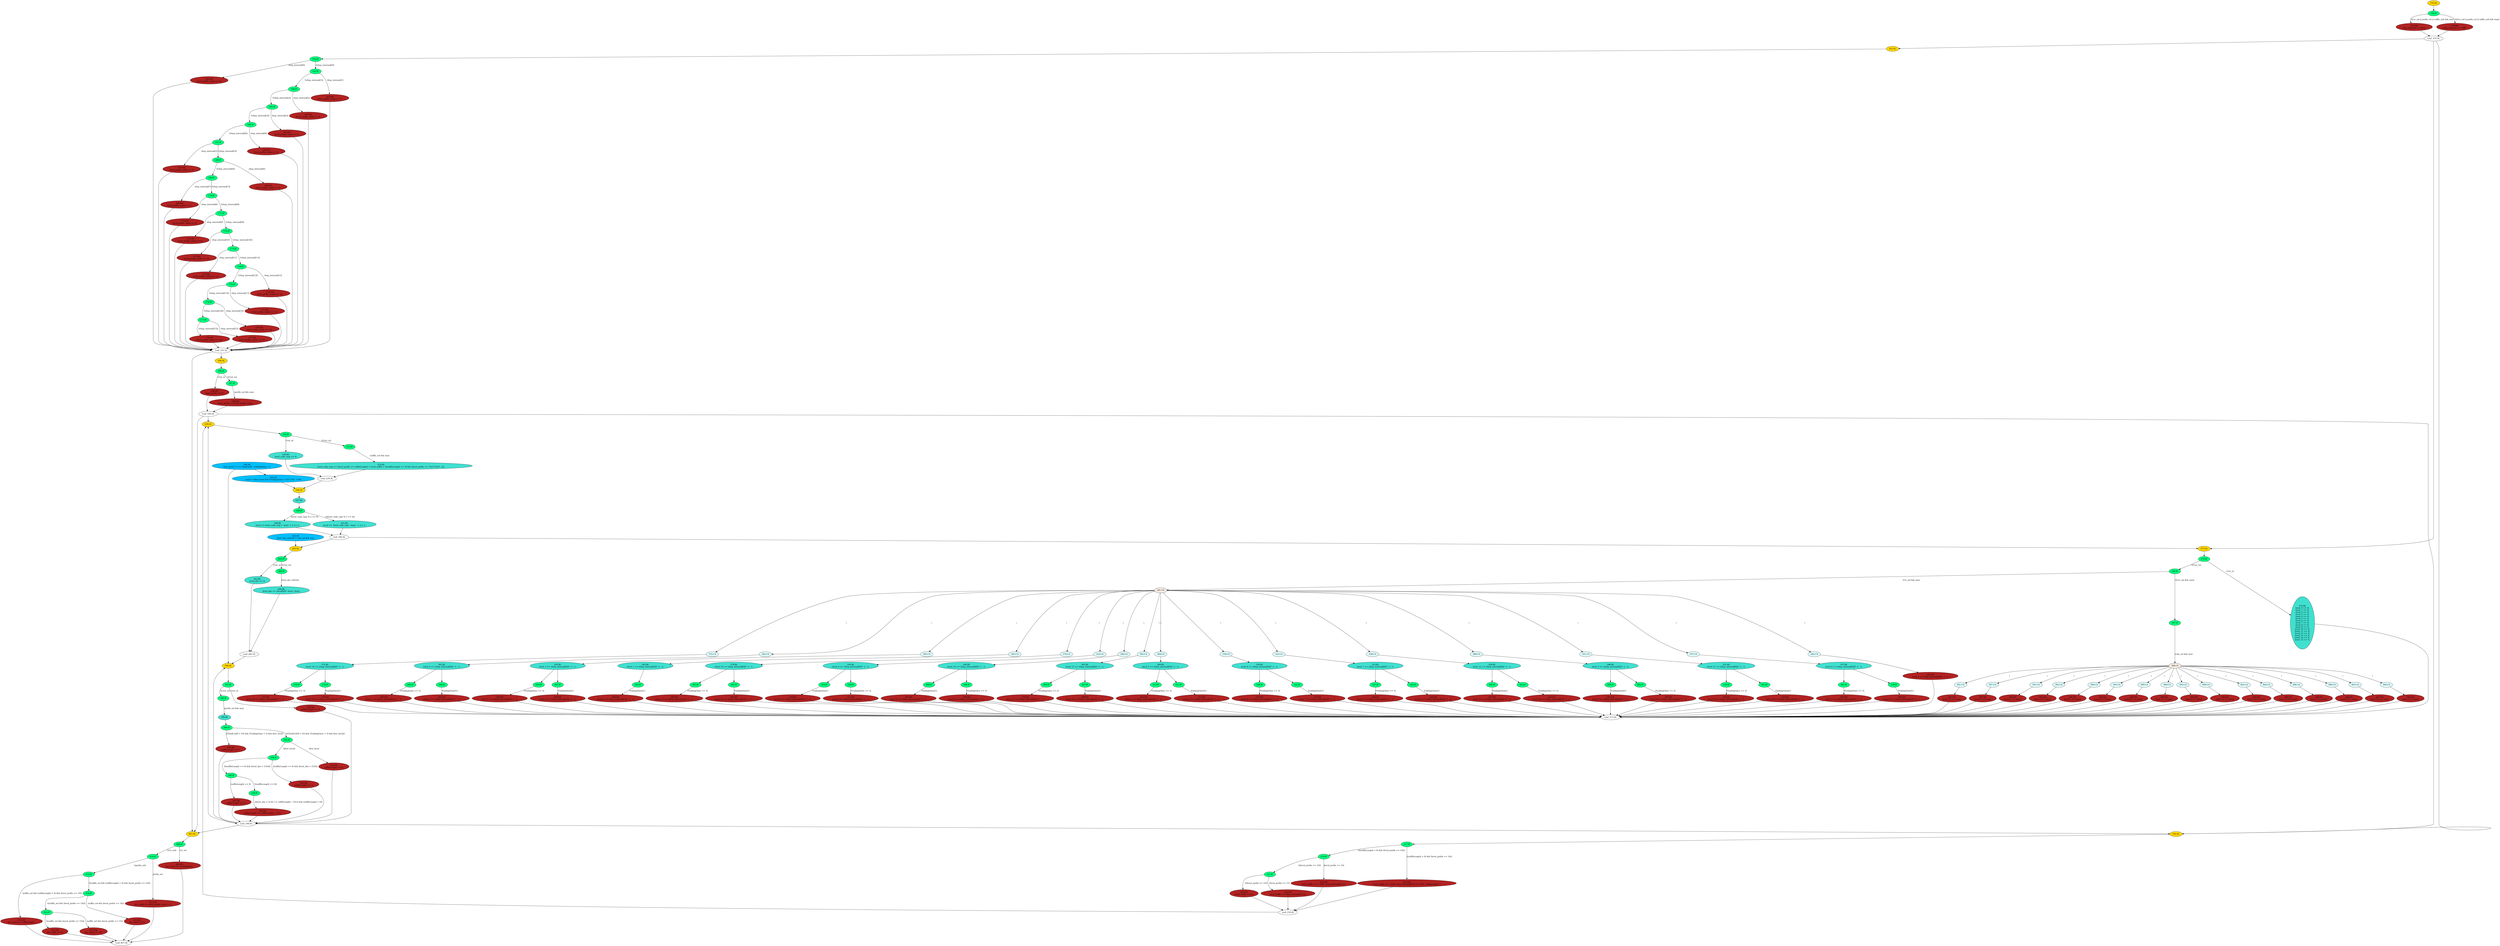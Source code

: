 strict digraph "compose( ,  )" {
	node [label="\N"];
	"Leaf_161:AL"	 [def_var="['level_prefix_comb']",
		label="Leaf_161:AL"];
	"184:AL"	 [ast="<pyverilog.vparser.ast.Always object at 0x7f416a66fd50>",
		clk_sens=True,
		fillcolor=gold,
		label="184:AL",
		sens="['clk', 'rst_n']",
		statements="[]",
		style=filled,
		typ=Always,
		use_var="['rst_n', 'prefix_sel', 'level_prefix_comb', 'ena']"];
	"Leaf_161:AL" -> "184:AL";
	"407:AL"	 [ast="<pyverilog.vparser.ast.Always object at 0x7f416a639510>",
		clk_sens=False,
		fillcolor=gold,
		label="407:AL",
		sens="['suffixLength', 'level_prefix_comb', 'TrailingOnes']",
		statements="[]",
		style=filled,
		typ=Always,
		use_var="['suffix_sel', 'prefix_sel', 't1s_sel', 'level_prefix_comb', 'suffixLength', 'level_prefix', 'TrailingOnes']"];
	"Leaf_161:AL" -> "407:AL";
	"170:IF"	 [ast="<pyverilog.vparser.ast.IfStatement object at 0x7f416aa49110>",
		fillcolor=springgreen,
		label="170:IF",
		statements="[]",
		style=filled,
		typ=IfStatement];
	"170:NS"	 [ast="<pyverilog.vparser.ast.NonblockingSubstitution object at 0x7f416aa49150>",
		fillcolor=firebrick,
		label="170:NS
level_prefix_comb <= 8;",
		statements="[<pyverilog.vparser.ast.NonblockingSubstitution object at 0x7f416aa49150>]",
		style=filled,
		typ=NonblockingSubstitution];
	"170:IF" -> "170:NS"	 [cond="['rbsp_internal']",
		label="rbsp_internal[8]",
		lineno=170];
	"171:IF"	 [ast="<pyverilog.vparser.ast.IfStatement object at 0x7f416aa49490>",
		fillcolor=springgreen,
		label="171:IF",
		statements="[]",
		style=filled,
		typ=IfStatement];
	"170:IF" -> "171:IF"	 [cond="['rbsp_internal']",
		label="!(rbsp_internal[8])",
		lineno=170];
	"Leaf_262:AL"	 [def_var="['level_abs']",
		label="Leaf_262:AL"];
	"196:AL"	 [ast="<pyverilog.vparser.ast.Always object at 0x7f416aa4bd10>",
		clk_sens=True,
		fillcolor=gold,
		label="196:AL",
		sens="['clk', 'rst_n']",
		statements="[]",
		style=filled,
		typ=Always,
		use_var="['rst_n', 'prefix_sel', 'level_abs', 'ena', 'suffixLength', 'first_level', 'TotalCoeff', 'TrailingOnes']"];
	"Leaf_262:AL" -> "196:AL";
	"409:NS"	 [ast="<pyverilog.vparser.ast.NonblockingSubstitution object at 0x7f416a6866d0>",
		fillcolor=firebrick,
		label="409:NS
len_comb <= TrailingOnes;",
		statements="[<pyverilog.vparser.ast.NonblockingSubstitution object at 0x7f416a6866d0>]",
		style=filled,
		typ=NonblockingSubstitution];
	"Leaf_407:AL"	 [def_var="['len_comb']",
		label="Leaf_407:AL"];
	"409:NS" -> "Leaf_407:AL"	 [cond="[]",
		lineno=None];
	"323:BL"	 [ast="<pyverilog.vparser.ast.Block object at 0x7f416a929a50>",
		fillcolor=turquoise,
		label="323:BL
level_7 <= (rbsp_internal[0])? -1 : 1;",
		statements="[<pyverilog.vparser.ast.NonblockingSubstitution object at 0x7f416a929450>]",
		style=filled,
		typ=Block];
	"327:IF"	 [ast="<pyverilog.vparser.ast.IfStatement object at 0x7f416a929b10>",
		fillcolor=springgreen,
		label="327:IF",
		statements="[]",
		style=filled,
		typ=IfStatement];
	"323:BL" -> "327:IF"	 [cond="[]",
		lineno=None];
	"325:IF"	 [ast="<pyverilog.vparser.ast.IfStatement object at 0x7f416a9296d0>",
		fillcolor=springgreen,
		label="325:IF",
		statements="[]",
		style=filled,
		typ=IfStatement];
	"323:BL" -> "325:IF"	 [cond="[]",
		lineno=None];
	"389:CA"	 [ast="<pyverilog.vparser.ast.Case object at 0x7f416a68b650>",
		fillcolor=lightcyan,
		label="389:CA",
		statements="[]",
		style=filled,
		typ=Case];
	"389:NS"	 [ast="<pyverilog.vparser.ast.NonblockingSubstitution object at 0x7f416a68b750>",
		fillcolor=firebrick,
		label="389:NS
level_0 <= level;",
		statements="[<pyverilog.vparser.ast.NonblockingSubstitution object at 0x7f416a68b750>]",
		style=filled,
		typ=NonblockingSubstitution];
	"389:CA" -> "389:NS"	 [cond="[]",
		lineno=None];
	"374:IF"	 [ast="<pyverilog.vparser.ast.IfStatement object at 0x7f416a6adf90>",
		fillcolor=springgreen,
		label="374:IF",
		statements="[]",
		style=filled,
		typ=IfStatement];
	"375:NS"	 [ast="<pyverilog.vparser.ast.NonblockingSubstitution object at 0x7f416a689250>",
		fillcolor=firebrick,
		label="375:NS
level_13 <= (rbsp_internal[1])? -1 : 1;",
		statements="[<pyverilog.vparser.ast.NonblockingSubstitution object at 0x7f416a689250>]",
		style=filled,
		typ=NonblockingSubstitution];
	"374:IF" -> "375:NS"	 [cond="['TrailingOnes']",
		label="TrailingOnes[1]",
		lineno=374];
	"330:BL"	 [ast="<pyverilog.vparser.ast.Block object at 0x7f416a935710>",
		fillcolor=turquoise,
		label="330:BL
level_8 <= (rbsp_internal[0])? -1 : 1;",
		statements="[<pyverilog.vparser.ast.NonblockingSubstitution object at 0x7f416a935110>]",
		style=filled,
		typ=Block];
	"334:IF"	 [ast="<pyverilog.vparser.ast.IfStatement object at 0x7f416a9357d0>",
		fillcolor=springgreen,
		label="334:IF",
		statements="[]",
		style=filled,
		typ=IfStatement];
	"330:BL" -> "334:IF"	 [cond="[]",
		lineno=None];
	"332:IF"	 [ast="<pyverilog.vparser.ast.IfStatement object at 0x7f416a935390>",
		fillcolor=springgreen,
		label="332:IF",
		statements="[]",
		style=filled,
		typ=IfStatement];
	"330:BL" -> "332:IF"	 [cond="[]",
		lineno=None];
	"398:NS"	 [ast="<pyverilog.vparser.ast.NonblockingSubstitution object at 0x7f416a688990>",
		fillcolor=firebrick,
		label="398:NS
level_9 <= level;",
		statements="[<pyverilog.vparser.ast.NonblockingSubstitution object at 0x7f416a688990>]",
		style=filled,
		typ=NonblockingSubstitution];
	"Leaf_273:AL"	 [def_var="['level_13', 'level_12', 'level_14', 'level_15', 'level_8', 'level_9', 'level_10', 'level_11', 'level_4', 'level_5', 'level_6', '\
level_7', 'level_0', 'level_1', 'level_2', 'level_3']",
		label="Leaf_273:AL"];
	"398:NS" -> "Leaf_273:AL"	 [cond="[]",
		lineno=None];
	"172:NS"	 [ast="<pyverilog.vparser.ast.NonblockingSubstitution object at 0x7f416aa49850>",
		fillcolor=firebrick,
		label="172:NS
level_prefix_comb <= 10;",
		statements="[<pyverilog.vparser.ast.NonblockingSubstitution object at 0x7f416aa49850>]",
		style=filled,
		typ=NonblockingSubstitution];
	"172:NS" -> "Leaf_161:AL"	 [cond="[]",
		lineno=None];
	"169:IF"	 [ast="<pyverilog.vparser.ast.IfStatement object at 0x7f416aa47d50>",
		fillcolor=springgreen,
		label="169:IF",
		statements="[]",
		style=filled,
		typ=IfStatement];
	"169:IF" -> "170:IF"	 [cond="['rbsp_internal']",
		label="!(rbsp_internal[7])",
		lineno=169];
	"169:NS"	 [ast="<pyverilog.vparser.ast.NonblockingSubstitution object at 0x7f416aa47d90>",
		fillcolor=firebrick,
		label="169:NS
level_prefix_comb <= 7;",
		statements="[<pyverilog.vparser.ast.NonblockingSubstitution object at 0x7f416aa47d90>]",
		style=filled,
		typ=NonblockingSubstitution];
	"169:IF" -> "169:NS"	 [cond="['rbsp_internal']",
		label="rbsp_internal[7]",
		lineno=169];
	"337:CA"	 [ast="<pyverilog.vparser.ast.Case object at 0x7f416a935150>",
		fillcolor=lightcyan,
		label="337:CA",
		statements="[]",
		style=filled,
		typ=Case];
	"337:BL"	 [ast="<pyverilog.vparser.ast.Block object at 0x7f416a935dd0>",
		fillcolor=turquoise,
		label="337:BL
level_9 <= (rbsp_internal[0])? -1 : 1;",
		statements="[<pyverilog.vparser.ast.NonblockingSubstitution object at 0x7f416a935d90>]",
		style=filled,
		typ=Block];
	"337:CA" -> "337:BL"	 [cond="[]",
		lineno=None];
	"403:NS"	 [ast="<pyverilog.vparser.ast.NonblockingSubstitution object at 0x7f416a6863d0>",
		fillcolor=firebrick,
		label="403:NS
level_14 <= level;",
		statements="[<pyverilog.vparser.ast.NonblockingSubstitution object at 0x7f416a6863d0>]",
		style=filled,
		typ=NonblockingSubstitution];
	"403:NS" -> "Leaf_273:AL"	 [cond="[]",
		lineno=None];
	"185:IF"	 [ast="<pyverilog.vparser.ast.IfStatement object at 0x7f416aa47490>",
		fillcolor=springgreen,
		label="185:IF",
		statements="[]",
		style=filled,
		typ=IfStatement];
	"187:IF"	 [ast="<pyverilog.vparser.ast.IfStatement object at 0x7f416aa491d0>",
		fillcolor=springgreen,
		label="187:IF",
		statements="[]",
		style=filled,
		typ=IfStatement];
	"185:IF" -> "187:IF"	 [cond="['rst_n']",
		label="!((!rst_n))",
		lineno=185];
	"186:NS"	 [ast="<pyverilog.vparser.ast.NonblockingSubstitution object at 0x7f416aa47710>",
		fillcolor=firebrick,
		label="186:NS
level_prefix <= 0;",
		statements="[<pyverilog.vparser.ast.NonblockingSubstitution object at 0x7f416aa47710>]",
		style=filled,
		typ=NonblockingSubstitution];
	"185:IF" -> "186:NS"	 [cond="['rst_n']",
		label="(!rst_n)",
		lineno=185];
	"344:CA"	 [ast="<pyverilog.vparser.ast.Case object at 0x7f416a6a43d0>",
		fillcolor=lightcyan,
		label="344:CA",
		statements="[]",
		style=filled,
		typ=Case];
	"344:BL"	 [ast="<pyverilog.vparser.ast.Block object at 0x7f416a6a4a90>",
		fillcolor=turquoise,
		label="344:BL
level_10 <= (rbsp_internal[0])? -1 : 1;",
		statements="[<pyverilog.vparser.ast.NonblockingSubstitution object at 0x7f416a6a4a50>]",
		style=filled,
		typ=Block];
	"344:CA" -> "344:BL"	 [cond="[]",
		lineno=None];
	"319:NS"	 [ast="<pyverilog.vparser.ast.NonblockingSubstitution object at 0x7f416a92dc90>",
		fillcolor=firebrick,
		label="319:NS
level_5 <= (rbsp_internal[1])? -1 : 1;",
		statements="[<pyverilog.vparser.ast.NonblockingSubstitution object at 0x7f416a92dc90>]",
		style=filled,
		typ=NonblockingSubstitution];
	"319:NS" -> "Leaf_273:AL"	 [cond="[]",
		lineno=None];
	"349:NS"	 [ast="<pyverilog.vparser.ast.NonblockingSubstitution object at 0x7f416a69f3d0>",
		fillcolor=firebrick,
		label="349:NS
level_8 <= (rbsp_internal[2])? -1 : 1;",
		statements="[<pyverilog.vparser.ast.NonblockingSubstitution object at 0x7f416a69f3d0>]",
		style=filled,
		typ=NonblockingSubstitution];
	"349:NS" -> "Leaf_273:AL"	 [cond="[]",
		lineno=None];
	"415:NS"	 [ast="<pyverilog.vparser.ast.NonblockingSubstitution object at 0x7f416a683350>",
		fillcolor=firebrick,
		label="415:NS
len_comb <= 4;",
		statements="[<pyverilog.vparser.ast.NonblockingSubstitution object at 0x7f416a683350>]",
		style=filled,
		typ=NonblockingSubstitution];
	"415:NS" -> "Leaf_407:AL"	 [cond="[]",
		lineno=None];
	"167:NS"	 [ast="<pyverilog.vparser.ast.NonblockingSubstitution object at 0x7f416aa47690>",
		fillcolor=firebrick,
		label="167:NS
level_prefix_comb <= 5;",
		statements="[<pyverilog.vparser.ast.NonblockingSubstitution object at 0x7f416aa47690>]",
		style=filled,
		typ=NonblockingSubstitution];
	"167:NS" -> "Leaf_161:AL"	 [cond="[]",
		lineno=None];
	"367:IF"	 [ast="<pyverilog.vparser.ast.IfStatement object at 0x7f416a6ad310>",
		fillcolor=springgreen,
		label="367:IF",
		statements="[]",
		style=filled,
		typ=IfStatement];
	"368:NS"	 [ast="<pyverilog.vparser.ast.NonblockingSubstitution object at 0x7f416a6ad590>",
		fillcolor=firebrick,
		label="368:NS
level_12 <= (rbsp_internal[1])? -1 : 1;",
		statements="[<pyverilog.vparser.ast.NonblockingSubstitution object at 0x7f416a6ad590>]",
		style=filled,
		typ=NonblockingSubstitution];
	"367:IF" -> "368:NS"	 [cond="['TrailingOnes']",
		label="TrailingOnes[1]",
		lineno=367];
	"314:NS"	 [ast="<pyverilog.vparser.ast.NonblockingSubstitution object at 0x7f416a92d450>",
		fillcolor=firebrick,
		label="314:NS
level_3 <= (rbsp_internal[2])? -1 : 1;",
		statements="[<pyverilog.vparser.ast.NonblockingSubstitution object at 0x7f416a92d450>]",
		style=filled,
		typ=NonblockingSubstitution];
	"314:NS" -> "Leaf_273:AL"	 [cond="[]",
		lineno=None];
	"377:NS"	 [ast="<pyverilog.vparser.ast.NonblockingSubstitution object at 0x7f416a689690>",
		fillcolor=firebrick,
		label="377:NS
level_12 <= (rbsp_internal[2])? -1 : 1;",
		statements="[<pyverilog.vparser.ast.NonblockingSubstitution object at 0x7f416a689690>]",
		style=filled,
		typ=NonblockingSubstitution];
	"377:NS" -> "Leaf_273:AL"	 [cond="[]",
		lineno=None];
	"335:NS"	 [ast="<pyverilog.vparser.ast.NonblockingSubstitution object at 0x7f416a935a50>",
		fillcolor=firebrick,
		label="335:NS
level_6 <= (rbsp_internal[2])? -1 : 1;",
		statements="[<pyverilog.vparser.ast.NonblockingSubstitution object at 0x7f416a935a50>]",
		style=filled,
		typ=NonblockingSubstitution];
	"334:IF" -> "335:NS"	 [cond="['TrailingOnes']",
		label="(TrailingOnes == 3)",
		lineno=334];
	"394:CA"	 [ast="<pyverilog.vparser.ast.Case object at 0x7f416a688090>",
		fillcolor=lightcyan,
		label="394:CA",
		statements="[]",
		style=filled,
		typ=Case];
	"394:NS"	 [ast="<pyverilog.vparser.ast.NonblockingSubstitution object at 0x7f416a688190>",
		fillcolor=firebrick,
		label="394:NS
level_5 <= level;",
		statements="[<pyverilog.vparser.ast.NonblockingSubstitution object at 0x7f416a688190>]",
		style=filled,
		typ=NonblockingSubstitution];
	"394:CA" -> "394:NS"	 [cond="[]",
		lineno=None];
	"401:NS"	 [ast="<pyverilog.vparser.ast.NonblockingSubstitution object at 0x7f416a688f90>",
		fillcolor=firebrick,
		label="401:NS
level_12 <= level;",
		statements="[<pyverilog.vparser.ast.NonblockingSubstitution object at 0x7f416a688f90>]",
		style=filled,
		typ=NonblockingSubstitution];
	"401:NS" -> "Leaf_273:AL"	 [cond="[]",
		lineno=None];
	"206:IF"	 [ast="<pyverilog.vparser.ast.IfStatement object at 0x7f416a5fb090>",
		fillcolor=springgreen,
		label="206:IF",
		statements="[]",
		style=filled,
		typ=IfStatement];
	"207:NS"	 [ast="<pyverilog.vparser.ast.NonblockingSubstitution object at 0x7f416a5fb0d0>",
		fillcolor=firebrick,
		label="207:NS
suffixLength <= 1;",
		statements="[<pyverilog.vparser.ast.NonblockingSubstitution object at 0x7f416a5fb0d0>]",
		style=filled,
		typ=NonblockingSubstitution];
	"206:IF" -> "207:NS"	 [cond="['suffixLength']",
		label="(suffixLength == 0)",
		lineno=206];
	"208:IF"	 [ast="<pyverilog.vparser.ast.IfStatement object at 0x7f416a5fb590>",
		fillcolor=springgreen,
		label="208:IF",
		statements="[]",
		style=filled,
		typ=IfStatement];
	"206:IF" -> "208:IF"	 [cond="['suffixLength']",
		label="!((suffixLength == 0))",
		lineno=206];
	"166:NS"	 [ast="<pyverilog.vparser.ast.NonblockingSubstitution object at 0x7f416aa47310>",
		fillcolor=firebrick,
		label="166:NS
level_prefix_comb <= 4;",
		statements="[<pyverilog.vparser.ast.NonblockingSubstitution object at 0x7f416aa47310>]",
		style=filled,
		typ=NonblockingSubstitution];
	"166:NS" -> "Leaf_161:AL"	 [cond="[]",
		lineno=None];
	"328:NS"	 [ast="<pyverilog.vparser.ast.NonblockingSubstitution object at 0x7f416a929d90>",
		fillcolor=firebrick,
		label="328:NS
level_5 <= (rbsp_internal[2])? -1 : 1;",
		statements="[<pyverilog.vparser.ast.NonblockingSubstitution object at 0x7f416a929d90>]",
		style=filled,
		typ=NonblockingSubstitution];
	"327:IF" -> "328:NS"	 [cond="['TrailingOnes']",
		label="(TrailingOnes == 3)",
		lineno=327];
	"417:NS"	 [ast="<pyverilog.vparser.ast.NonblockingSubstitution object at 0x7f416a683710>",
		fillcolor=firebrick,
		label="417:NS
len_comb <= 12;",
		statements="[<pyverilog.vparser.ast.NonblockingSubstitution object at 0x7f416a683710>]",
		style=filled,
		typ=NonblockingSubstitution];
	"417:NS" -> "Leaf_407:AL"	 [cond="[]",
		lineno=None];
	"313:IF"	 [ast="<pyverilog.vparser.ast.IfStatement object at 0x7f416a92d1d0>",
		fillcolor=springgreen,
		label="313:IF",
		statements="[]",
		style=filled,
		typ=IfStatement];
	"313:IF" -> "314:NS"	 [cond="['TrailingOnes']",
		label="(TrailingOnes == 3)",
		lineno=313];
	"Leaf_184:AL"	 [def_var="['level_prefix']",
		label="Leaf_184:AL"];
	"229:AL"	 [ast="<pyverilog.vparser.ast.Always object at 0x7f416a60e610>",
		clk_sens=True,
		fillcolor=gold,
		label="229:AL",
		sens="['clk', 'rst_n']",
		statements="[]",
		style=filled,
		typ=Always,
		use_var="['rst_n', 'suffix_sel', 'ena', 'level_suffix', 'suffixLength', 'level_prefix']"];
	"Leaf_184:AL" -> "229:AL";
	"Leaf_184:AL" -> "407:AL";
	"216:AL"	 [ast="<pyverilog.vparser.ast.Always object at 0x7f416aa4f110>",
		clk_sens=False,
		fillcolor=gold,
		label="216:AL",
		sens="['rbsp_internal', 'suffixLength']",
		statements="[]",
		style=filled,
		typ=Always,
		use_var="['level_prefix', 'rbsp_internal', 'suffixLength']"];
	"Leaf_184:AL" -> "216:AL";
	"397:NS"	 [ast="<pyverilog.vparser.ast.NonblockingSubstitution object at 0x7f416a688790>",
		fillcolor=firebrick,
		label="397:NS
level_8 <= level;",
		statements="[<pyverilog.vparser.ast.NonblockingSubstitution object at 0x7f416a688790>]",
		style=filled,
		typ=NonblockingSubstitution];
	"397:NS" -> "Leaf_273:AL"	 [cond="[]",
		lineno=None];
	"194:AS"	 [ast="<pyverilog.vparser.ast.Assign object at 0x7f416aa49d50>",
		def_var="['first_level']",
		fillcolor=deepskyblue,
		label="194:AS
first_level = i == TotalCoeff - TrailingOnes - 1;",
		statements="[]",
		style=filled,
		typ=Assign,
		use_var="['i', 'TotalCoeff', 'TrailingOnes']"];
	"194:AS" -> "196:AL";
	"244:AS"	 [ast="<pyverilog.vparser.ast.Assign object at 0x7f416a6195d0>",
		def_var="['tmp1']",
		fillcolor=deepskyblue,
		label="244:AS
tmp1 = (first_level && (TrailingOnes < 3))? 2'd2 : 2'd0;",
		statements="[]",
		style=filled,
		typ=Assign,
		use_var="['first_level', 'TrailingOnes']"];
	"194:AS" -> "244:AS";
	"292:IF"	 [ast="<pyverilog.vparser.ast.IfStatement object at 0x7f416a91fb90>",
		fillcolor=springgreen,
		label="292:IF",
		statements="[]",
		style=filled,
		typ=IfStatement];
	"293:NS"	 [ast="<pyverilog.vparser.ast.NonblockingSubstitution object at 0x7f416a91fe10>",
		fillcolor=firebrick,
		label="293:NS
level_0 <= (rbsp_internal[2])? -1 : 1;",
		statements="[<pyverilog.vparser.ast.NonblockingSubstitution object at 0x7f416a91fe10>]",
		style=filled,
		typ=NonblockingSubstitution];
	"292:IF" -> "293:NS"	 [cond="['TrailingOnes']",
		label="(TrailingOnes == 3)",
		lineno=292];
	"283:CA"	 [ast="<pyverilog.vparser.ast.Case object at 0x7f416a6399d0>",
		fillcolor=lightcyan,
		label="283:CA",
		statements="[]",
		style=filled,
		typ=Case];
	"283:BL"	 [ast="<pyverilog.vparser.ast.Block object at 0x7f416a639d90>",
		fillcolor=turquoise,
		label="283:BL
level_1 <= (rbsp_internal[0])? -1 : 1;",
		statements="[<pyverilog.vparser.ast.NonblockingSubstitution object at 0x7f416a639c90>]",
		style=filled,
		typ=Block];
	"283:CA" -> "283:BL"	 [cond="[]",
		lineno=None];
	"163:NS"	 [ast="<pyverilog.vparser.ast.NonblockingSubstitution object at 0x7f416a66f850>",
		fillcolor=firebrick,
		label="163:NS
level_prefix_comb <= 1;",
		statements="[<pyverilog.vparser.ast.NonblockingSubstitution object at 0x7f416a66f850>]",
		style=filled,
		typ=NonblockingSubstitution];
	"163:NS" -> "Leaf_161:AL"	 [cond="[]",
		lineno=None];
	"309:CA"	 [ast="<pyverilog.vparser.ast.Case object at 0x7f416a937450>",
		fillcolor=lightcyan,
		label="309:CA",
		statements="[]",
		style=filled,
		typ=Case];
	"309:BL"	 [ast="<pyverilog.vparser.ast.Block object at 0x7f416a937b10>",
		fillcolor=turquoise,
		label="309:BL
level_5 <= (rbsp_internal[0])? -1 : 1;",
		statements="[<pyverilog.vparser.ast.NonblockingSubstitution object at 0x7f416a937ad0>]",
		style=filled,
		typ=Block];
	"309:CA" -> "309:BL"	 [cond="[]",
		lineno=None];
	"162:IF"	 [ast="<pyverilog.vparser.ast.IfStatement object at 0x7f416a66f490>",
		fillcolor=springgreen,
		label="162:IF",
		statements="[]",
		style=filled,
		typ=IfStatement];
	"162:NS"	 [ast="<pyverilog.vparser.ast.NonblockingSubstitution object at 0x7f416a66f4d0>",
		fillcolor=firebrick,
		label="162:NS
level_prefix_comb <= 0;",
		statements="[<pyverilog.vparser.ast.NonblockingSubstitution object at 0x7f416a66f4d0>]",
		style=filled,
		typ=NonblockingSubstitution];
	"162:IF" -> "162:NS"	 [cond="['rbsp_internal']",
		label="rbsp_internal[0]",
		lineno=162];
	"163:IF"	 [ast="<pyverilog.vparser.ast.IfStatement object at 0x7f416a66f810>",
		fillcolor=springgreen,
		label="163:IF",
		statements="[]",
		style=filled,
		typ=IfStatement];
	"162:IF" -> "163:IF"	 [cond="['rbsp_internal']",
		label="!(rbsp_internal[0])",
		lineno=162];
	"248:BL"	 [ast="<pyverilog.vparser.ast.Block object at 0x7f416a619910>",
		fillcolor=turquoise,
		label="248:BL
level <= level_code_tmp + tmp1 + 2 >> 1;",
		statements="[<pyverilog.vparser.ast.NonblockingSubstitution object at 0x7f416a619bd0>]",
		style=filled,
		typ=Block];
	"Leaf_246:AL"	 [def_var="['level']",
		label="Leaf_246:AL"];
	"248:BL" -> "Leaf_246:AL"	 [cond="[]",
		lineno=None];
	"369:IF"	 [ast="<pyverilog.vparser.ast.IfStatement object at 0x7f416a6ad750>",
		fillcolor=springgreen,
		label="369:IF",
		statements="[]",
		style=filled,
		typ=IfStatement];
	"370:NS"	 [ast="<pyverilog.vparser.ast.NonblockingSubstitution object at 0x7f416a6ad9d0>",
		fillcolor=firebrick,
		label="370:NS
level_11 <= (rbsp_internal[2])? -1 : 1;",
		statements="[<pyverilog.vparser.ast.NonblockingSubstitution object at 0x7f416a6ad9d0>]",
		style=filled,
		typ=NonblockingSubstitution];
	"369:IF" -> "370:NS"	 [cond="['TrailingOnes']",
		label="(TrailingOnes == 3)",
		lineno=369];
	"172:IF"	 [ast="<pyverilog.vparser.ast.IfStatement object at 0x7f416aa49810>",
		fillcolor=springgreen,
		label="172:IF",
		statements="[]",
		style=filled,
		typ=IfStatement];
	"172:IF" -> "172:NS"	 [cond="['rbsp_internal']",
		label="rbsp_internal[10]",
		lineno=172];
	"173:IF"	 [ast="<pyverilog.vparser.ast.IfStatement object at 0x7f416aa49b90>",
		fillcolor=springgreen,
		label="173:IF",
		statements="[]",
		style=filled,
		typ=IfStatement];
	"172:IF" -> "173:IF"	 [cond="['rbsp_internal']",
		label="!(rbsp_internal[10])",
		lineno=172];
	"410:IF"	 [ast="<pyverilog.vparser.ast.IfStatement object at 0x7f416a6869d0>",
		fillcolor=springgreen,
		label="410:IF",
		statements="[]",
		style=filled,
		typ=IfStatement];
	"411:NS"	 [ast="<pyverilog.vparser.ast.NonblockingSubstitution object at 0x7f416a686a10>",
		fillcolor=firebrick,
		label="411:NS
len_comb <= level_prefix_comb + 1;",
		statements="[<pyverilog.vparser.ast.NonblockingSubstitution object at 0x7f416a686a10>]",
		style=filled,
		typ=NonblockingSubstitution];
	"410:IF" -> "411:NS"	 [cond="['prefix_sel']",
		label=prefix_sel,
		lineno=410];
	"412:IF"	 [ast="<pyverilog.vparser.ast.IfStatement object at 0x7f416a686f10>",
		fillcolor=springgreen,
		label="412:IF",
		statements="[]",
		style=filled,
		typ=IfStatement];
	"410:IF" -> "412:IF"	 [cond="['prefix_sel']",
		label="!(prefix_sel)",
		lineno=410];
	"176:IF"	 [ast="<pyverilog.vparser.ast.IfStatement object at 0x7f416aa4b650>",
		fillcolor=springgreen,
		label="176:IF",
		statements="[]",
		style=filled,
		typ=IfStatement];
	"176:NS"	 [ast="<pyverilog.vparser.ast.NonblockingSubstitution object at 0x7f416aa4b690>",
		fillcolor=firebrick,
		label="176:NS
level_prefix_comb <= 14;",
		statements="[<pyverilog.vparser.ast.NonblockingSubstitution object at 0x7f416aa4b690>]",
		style=filled,
		typ=NonblockingSubstitution];
	"176:IF" -> "176:NS"	 [cond="['rbsp_internal']",
		label="rbsp_internal[14]",
		lineno=176];
	"177:IF"	 [ast="<pyverilog.vparser.ast.IfStatement object at 0x7f416aa4bad0>",
		fillcolor=springgreen,
		label="177:IF",
		statements="[]",
		style=filled,
		typ=IfStatement];
	"176:IF" -> "177:IF"	 [cond="['rbsp_internal']",
		label="!(rbsp_internal[14])",
		lineno=176];
	"184:AL" -> "185:IF"	 [cond="[]",
		lineno=None];
	"375:NS" -> "Leaf_273:AL"	 [cond="[]",
		lineno=None];
	"347:NS"	 [ast="<pyverilog.vparser.ast.NonblockingSubstitution object at 0x7f416a6a4f50>",
		fillcolor=firebrick,
		label="347:NS
level_9 <= (rbsp_internal[1])? -1 : 1;",
		statements="[<pyverilog.vparser.ast.NonblockingSubstitution object at 0x7f416a6a4f50>]",
		style=filled,
		typ=NonblockingSubstitution];
	"347:NS" -> "Leaf_273:AL"	 [cond="[]",
		lineno=None];
	"356:NS"	 [ast="<pyverilog.vparser.ast.NonblockingSubstitution object at 0x7f416a68d090>",
		fillcolor=firebrick,
		label="356:NS
level_9 <= (rbsp_internal[2])? -1 : 1;",
		statements="[<pyverilog.vparser.ast.NonblockingSubstitution object at 0x7f416a68d090>]",
		style=filled,
		typ=NonblockingSubstitution];
	"356:NS" -> "Leaf_273:AL"	 [cond="[]",
		lineno=None];
	"168:NS"	 [ast="<pyverilog.vparser.ast.NonblockingSubstitution object at 0x7f416aa47a10>",
		fillcolor=firebrick,
		label="168:NS
level_prefix_comb <= 6;",
		statements="[<pyverilog.vparser.ast.NonblockingSubstitution object at 0x7f416aa47a10>]",
		style=filled,
		typ=NonblockingSubstitution];
	"168:NS" -> "Leaf_161:AL"	 [cond="[]",
		lineno=None];
	"165:NS"	 [ast="<pyverilog.vparser.ast.NonblockingSubstitution object at 0x7f416a66ff50>",
		fillcolor=firebrick,
		label="165:NS
level_prefix_comb <= 3;",
		statements="[<pyverilog.vparser.ast.NonblockingSubstitution object at 0x7f416a66ff50>]",
		style=filled,
		typ=NonblockingSubstitution];
	"165:NS" -> "Leaf_161:AL"	 [cond="[]",
		lineno=None];
	"Leaf_216:AL"	 [def_var="['level_suffix']",
		label="Leaf_216:AL"];
	"Leaf_216:AL" -> "229:AL";
	"280:IF"	 [ast="<pyverilog.vparser.ast.IfStatement object at 0x7f416a639450>",
		fillcolor=springgreen,
		label="280:IF",
		statements="[]",
		style=filled,
		typ=IfStatement];
	"281:CS"	 [ast="<pyverilog.vparser.ast.CaseStatement object at 0x7f416a689790>",
		fillcolor=linen,
		label="281:CS",
		statements="[]",
		style=filled,
		typ=CaseStatement];
	"280:IF" -> "281:CS"	 [cond="['t1s_sel', 'ena']",
		label="(t1s_sel && ena)",
		lineno=280];
	"387:IF"	 [ast="<pyverilog.vparser.ast.IfStatement object at 0x7f416a68b4d0>",
		fillcolor=springgreen,
		label="387:IF",
		statements="[]",
		style=filled,
		typ=IfStatement];
	"280:IF" -> "387:IF"	 [cond="['t1s_sel', 'ena']",
		label="!((t1s_sel && ena))",
		lineno=280];
	"199:BL"	 [ast="<pyverilog.vparser.ast.Block object at 0x7f416aa4f150>",
		fillcolor=turquoise,
		label="199:BL",
		statements="[]",
		style=filled,
		typ=Block];
	"200:IF"	 [ast="<pyverilog.vparser.ast.IfStatement object at 0x7f416aa4f590>",
		fillcolor=springgreen,
		label="200:IF",
		statements="[]",
		style=filled,
		typ=IfStatement];
	"199:BL" -> "200:IF"	 [cond="[]",
		lineno=None];
	"391:NS"	 [ast="<pyverilog.vparser.ast.NonblockingSubstitution object at 0x7f416a68bb50>",
		fillcolor=firebrick,
		label="391:NS
level_2 <= level;",
		statements="[<pyverilog.vparser.ast.NonblockingSubstitution object at 0x7f416a68bb50>]",
		style=filled,
		typ=NonblockingSubstitution];
	"391:NS" -> "Leaf_273:AL"	 [cond="[]",
		lineno=None];
	"392:NS"	 [ast="<pyverilog.vparser.ast.NonblockingSubstitution object at 0x7f416a68bd50>",
		fillcolor=firebrick,
		label="392:NS
level_3 <= level;",
		statements="[<pyverilog.vparser.ast.NonblockingSubstitution object at 0x7f416a68bd50>]",
		style=filled,
		typ=NonblockingSubstitution];
	"392:NS" -> "Leaf_273:AL"	 [cond="[]",
		lineno=None];
	"Leaf_229:AL"	 [def_var="['level_code_tmp']",
		label="Leaf_229:AL"];
	"246:AL"	 [ast="<pyverilog.vparser.ast.Always object at 0x7f416a619710>",
		clk_sens=False,
		fillcolor=gold,
		label="246:AL",
		sens="['level_code_tmp', 'tmp1']",
		statements="[]",
		style=filled,
		typ=Always,
		use_var="['level_code_tmp', 'tmp1']"];
	"Leaf_229:AL" -> "246:AL";
	"248:IF"	 [ast="<pyverilog.vparser.ast.IfStatement object at 0x7f416a619c90>",
		fillcolor=springgreen,
		label="248:IF",
		statements="[]",
		style=filled,
		typ=IfStatement];
	"248:IF" -> "248:BL"	 [cond="['level_code_tmp']",
		label="(level_code_tmp % 2 == 0)",
		lineno=248];
	"251:BL"	 [ast="<pyverilog.vparser.ast.Block object at 0x7f416a619f10>",
		fillcolor=turquoise,
		label="251:BL
level <= -level_code_tmp - tmp1 - 1 >> 1;",
		statements="[<pyverilog.vparser.ast.NonblockingSubstitution object at 0x7f416a619f90>]",
		style=filled,
		typ=Block];
	"248:IF" -> "251:BL"	 [cond="['level_code_tmp']",
		label="!((level_code_tmp % 2 == 0))",
		lineno=248];
	"354:NS"	 [ast="<pyverilog.vparser.ast.NonblockingSubstitution object at 0x7f416a69fc10>",
		fillcolor=firebrick,
		label="354:NS
level_10 <= (rbsp_internal[1])? -1 : 1;",
		statements="[<pyverilog.vparser.ast.NonblockingSubstitution object at 0x7f416a69fc10>]",
		style=filled,
		typ=NonblockingSubstitution];
	"354:NS" -> "Leaf_273:AL"	 [cond="[]",
		lineno=None];
	"339:IF"	 [ast="<pyverilog.vparser.ast.IfStatement object at 0x7f416a6a4050>",
		fillcolor=springgreen,
		label="339:IF",
		statements="[]",
		style=filled,
		typ=IfStatement];
	"340:NS"	 [ast="<pyverilog.vparser.ast.NonblockingSubstitution object at 0x7f416a6a42d0>",
		fillcolor=firebrick,
		label="340:NS
level_8 <= (rbsp_internal[1])? -1 : 1;",
		statements="[<pyverilog.vparser.ast.NonblockingSubstitution object at 0x7f416a6a42d0>]",
		style=filled,
		typ=NonblockingSubstitution];
	"339:IF" -> "340:NS"	 [cond="['TrailingOnes']",
		label="TrailingOnes[1]",
		lineno=339];
	"390:CA"	 [ast="<pyverilog.vparser.ast.Case object at 0x7f416a68b890>",
		fillcolor=lightcyan,
		label="390:CA",
		statements="[]",
		style=filled,
		typ=Case];
	"390:NS"	 [ast="<pyverilog.vparser.ast.NonblockingSubstitution object at 0x7f416a68b990>",
		fillcolor=firebrick,
		label="390:NS
level_1 <= level;",
		statements="[<pyverilog.vparser.ast.NonblockingSubstitution object at 0x7f416a68b990>]",
		style=filled,
		typ=NonblockingSubstitution];
	"390:CA" -> "390:NS"	 [cond="[]",
		lineno=None];
	"164:IF"	 [ast="<pyverilog.vparser.ast.IfStatement object at 0x7f416a66fb90>",
		fillcolor=springgreen,
		label="164:IF",
		statements="[]",
		style=filled,
		typ=IfStatement];
	"164:NS"	 [ast="<pyverilog.vparser.ast.NonblockingSubstitution object at 0x7f416a66fbd0>",
		fillcolor=firebrick,
		label="164:NS
level_prefix_comb <= 2;",
		statements="[<pyverilog.vparser.ast.NonblockingSubstitution object at 0x7f416a66fbd0>]",
		style=filled,
		typ=NonblockingSubstitution];
	"164:IF" -> "164:NS"	 [cond="['rbsp_internal']",
		label="rbsp_internal[2]",
		lineno=164];
	"165:IF"	 [ast="<pyverilog.vparser.ast.IfStatement object at 0x7f416a66ff10>",
		fillcolor=springgreen,
		label="165:IF",
		statements="[]",
		style=filled,
		typ=IfStatement];
	"164:IF" -> "165:IF"	 [cond="['rbsp_internal']",
		label="!(rbsp_internal[2])",
		lineno=164];
	"403:CA"	 [ast="<pyverilog.vparser.ast.Case object at 0x7f416a6862d0>",
		fillcolor=lightcyan,
		label="403:CA",
		statements="[]",
		style=filled,
		typ=Case];
	"403:CA" -> "403:NS"	 [cond="[]",
		lineno=None];
	"333:NS"	 [ast="<pyverilog.vparser.ast.NonblockingSubstitution object at 0x7f416a935610>",
		fillcolor=firebrick,
		label="333:NS
level_7 <= (rbsp_internal[1])? -1 : 1;",
		statements="[<pyverilog.vparser.ast.NonblockingSubstitution object at 0x7f416a935610>]",
		style=filled,
		typ=NonblockingSubstitution];
	"333:NS" -> "Leaf_273:AL"	 [cond="[]",
		lineno=None];
	"202:IF"	 [ast="<pyverilog.vparser.ast.IfStatement object at 0x7f416aa4f850>",
		fillcolor=springgreen,
		label="202:IF",
		statements="[]",
		style=filled,
		typ=IfStatement];
	"200:IF" -> "202:IF"	 [cond="['TotalCoeff', 'TrailingOnes', 'first_level']",
		label="!(((TotalCoeff > 10) && (TrailingOnes < 3) && first_level))",
		lineno=200];
	"201:NS"	 [ast="<pyverilog.vparser.ast.NonblockingSubstitution object at 0x7f416aa4f5d0>",
		fillcolor=firebrick,
		label="201:NS
suffixLength <= 1;",
		statements="[<pyverilog.vparser.ast.NonblockingSubstitution object at 0x7f416aa4f5d0>]",
		style=filled,
		typ=NonblockingSubstitution];
	"200:IF" -> "201:NS"	 [cond="['TotalCoeff', 'TrailingOnes', 'first_level']",
		label="((TotalCoeff > 10) && (TrailingOnes < 3) && first_level)",
		lineno=200];
	"398:CA"	 [ast="<pyverilog.vparser.ast.Case object at 0x7f416a688890>",
		fillcolor=lightcyan,
		label="398:CA",
		statements="[]",
		style=filled,
		typ=Case];
	"398:CA" -> "398:NS"	 [cond="[]",
		lineno=None];
	"291:NS"	 [ast="<pyverilog.vparser.ast.NonblockingSubstitution object at 0x7f416a91f9d0>",
		fillcolor=firebrick,
		label="291:NS
level_1 <= (rbsp_internal[1])? -1 : 1;",
		statements="[<pyverilog.vparser.ast.NonblockingSubstitution object at 0x7f416a91f9d0>]",
		style=filled,
		typ=NonblockingSubstitution];
	"291:NS" -> "Leaf_273:AL"	 [cond="[]",
		lineno=None];
	"353:IF"	 [ast="<pyverilog.vparser.ast.IfStatement object at 0x7f416a69f990>",
		fillcolor=springgreen,
		label="353:IF",
		statements="[]",
		style=filled,
		typ=IfStatement];
	"353:IF" -> "354:NS"	 [cond="['TrailingOnes']",
		label="TrailingOnes[1]",
		lineno=353];
	"282:NS"	 [ast="<pyverilog.vparser.ast.NonblockingSubstitution object at 0x7f416a639850>",
		fillcolor=firebrick,
		label="282:NS
level_0 <= (rbsp_internal[0])? -1 : 1;",
		statements="[<pyverilog.vparser.ast.NonblockingSubstitution object at 0x7f416a639850>]",
		style=filled,
		typ=NonblockingSubstitution];
	"282:NS" -> "Leaf_273:AL"	 [cond="[]",
		lineno=None];
	"311:IF"	 [ast="<pyverilog.vparser.ast.IfStatement object at 0x7f416a937d50>",
		fillcolor=springgreen,
		label="311:IF",
		statements="[]",
		style=filled,
		typ=IfStatement];
	"312:NS"	 [ast="<pyverilog.vparser.ast.NonblockingSubstitution object at 0x7f416a937fd0>",
		fillcolor=firebrick,
		label="312:NS
level_4 <= (rbsp_internal[1])? -1 : 1;",
		statements="[<pyverilog.vparser.ast.NonblockingSubstitution object at 0x7f416a937fd0>]",
		style=filled,
		typ=NonblockingSubstitution];
	"311:IF" -> "312:NS"	 [cond="['TrailingOnes']",
		label="TrailingOnes[1]",
		lineno=311];
	"393:NS"	 [ast="<pyverilog.vparser.ast.NonblockingSubstitution object at 0x7f416a68bf50>",
		fillcolor=firebrick,
		label="393:NS
level_4 <= level;",
		statements="[<pyverilog.vparser.ast.NonblockingSubstitution object at 0x7f416a68bf50>]",
		style=filled,
		typ=NonblockingSubstitution];
	"393:NS" -> "Leaf_273:AL"	 [cond="[]",
		lineno=None];
	"394:NS" -> "Leaf_273:AL"	 [cond="[]",
		lineno=None];
	"399:NS"	 [ast="<pyverilog.vparser.ast.NonblockingSubstitution object at 0x7f416a688b90>",
		fillcolor=firebrick,
		label="399:NS
level_10 <= level;",
		statements="[<pyverilog.vparser.ast.NonblockingSubstitution object at 0x7f416a688b90>]",
		style=filled,
		typ=NonblockingSubstitution];
	"399:NS" -> "Leaf_273:AL"	 [cond="[]",
		lineno=None];
	"401:CA"	 [ast="<pyverilog.vparser.ast.Case object at 0x7f416a688e90>",
		fillcolor=lightcyan,
		label="401:CA",
		statements="[]",
		style=filled,
		typ=Case];
	"401:CA" -> "401:NS"	 [cond="[]",
		lineno=None];
	"379:BL"	 [ast="<pyverilog.vparser.ast.Block object at 0x7f416a689fd0>",
		fillcolor=turquoise,
		label="379:BL
level_15 <= (rbsp_internal[0])? -1 : 1;",
		statements="[<pyverilog.vparser.ast.NonblockingSubstitution object at 0x7f416a6899d0>]",
		style=filled,
		typ=Block];
	"381:IF"	 [ast="<pyverilog.vparser.ast.IfStatement object at 0x7f416a689c50>",
		fillcolor=springgreen,
		label="381:IF",
		statements="[]",
		style=filled,
		typ=IfStatement];
	"379:BL" -> "381:IF"	 [cond="[]",
		lineno=None];
	"383:IF"	 [ast="<pyverilog.vparser.ast.IfStatement object at 0x7f416a68b0d0>",
		fillcolor=springgreen,
		label="383:IF",
		statements="[]",
		style=filled,
		typ=IfStatement];
	"379:BL" -> "383:IF"	 [cond="[]",
		lineno=None];
	"204:IF"	 [ast="<pyverilog.vparser.ast.IfStatement object at 0x7f416aa4fcd0>",
		fillcolor=springgreen,
		label="204:IF",
		statements="[]",
		style=filled,
		typ=IfStatement];
	"204:IF" -> "206:IF"	 [cond="['suffixLength', 'level_abs']",
		label="!(((suffixLength == 0) && (level_abs > 2'd3)))",
		lineno=204];
	"205:NS"	 [ast="<pyverilog.vparser.ast.NonblockingSubstitution object at 0x7f416aa4fd10>",
		fillcolor=firebrick,
		label="205:NS
suffixLength <= 2;",
		statements="[<pyverilog.vparser.ast.NonblockingSubstitution object at 0x7f416aa4fd10>]",
		style=filled,
		typ=NonblockingSubstitution];
	"204:IF" -> "205:NS"	 [cond="['suffixLength', 'level_abs']",
		label="((suffixLength == 0) && (level_abs > 2'd3))",
		lineno=204];
	"362:IF"	 [ast="<pyverilog.vparser.ast.IfStatement object at 0x7f416a68da90>",
		fillcolor=springgreen,
		label="362:IF",
		statements="[]",
		style=filled,
		typ=IfStatement];
	"363:NS"	 [ast="<pyverilog.vparser.ast.NonblockingSubstitution object at 0x7f416a68dd10>",
		fillcolor=firebrick,
		label="363:NS
level_10 <= (rbsp_internal[2])? -1 : 1;",
		statements="[<pyverilog.vparser.ast.NonblockingSubstitution object at 0x7f416a68dd10>]",
		style=filled,
		typ=NonblockingSubstitution];
	"362:IF" -> "363:NS"	 [cond="['TrailingOnes']",
		label="(TrailingOnes == 3)",
		lineno=362];
	"320:IF"	 [ast="<pyverilog.vparser.ast.IfStatement object at 0x7f416a92de50>",
		fillcolor=springgreen,
		label="320:IF",
		statements="[]",
		style=filled,
		typ=IfStatement];
	"321:NS"	 [ast="<pyverilog.vparser.ast.NonblockingSubstitution object at 0x7f416a929110>",
		fillcolor=firebrick,
		label="321:NS
level_4 <= (rbsp_internal[2])? -1 : 1;",
		statements="[<pyverilog.vparser.ast.NonblockingSubstitution object at 0x7f416a929110>]",
		style=filled,
		typ=NonblockingSubstitution];
	"320:IF" -> "321:NS"	 [cond="['TrailingOnes']",
		label="(TrailingOnes == 3)",
		lineno=320];
	"274:IF"	 [ast="<pyverilog.vparser.ast.IfStatement object at 0x7f416a639310>",
		fillcolor=springgreen,
		label="274:IF",
		statements="[]",
		style=filled,
		typ=IfStatement];
	"274:IF" -> "280:IF"	 [cond="['rst_n']",
		label="!((!rst_n))",
		lineno=274];
	"274:BL"	 [ast="<pyverilog.vparser.ast.Block object at 0x7f416a639110>",
		fillcolor=turquoise,
		label="274:BL
level_0 <= 0;
level_1 <= 0;
level_2 <= 0;
level_3 <= 0;
level_4 <= 0;
level_5 <= 0;
level_6 <= 0;
level_7 <= 0;
level_8 <= \
0;
level_9 <= 0;
level_10 <= 0;
level_11 <= 0;
level_12 <= 0;
level_13 <= 0;
level_14 <= 0;
level_15 <= 0;",
		statements="[<pyverilog.vparser.ast.NonblockingSubstitution object at 0x7f416a62af50>, <pyverilog.vparser.ast.NonblockingSubstitution object \
at 0x7f416a6330d0>, <pyverilog.vparser.ast.NonblockingSubstitution object at 0x7f416a633210>, <pyverilog.vparser.ast.NonblockingSubstitution \
object at 0x7f416a633350>, <pyverilog.vparser.ast.NonblockingSubstitution object at 0x7f416a633490>, <pyverilog.vparser.ast.NonblockingSubstitution \
object at 0x7f416a6335d0>, <pyverilog.vparser.ast.NonblockingSubstitution object at 0x7f416a633710>, <pyverilog.vparser.ast.NonblockingSubstitution \
object at 0x7f416a633850>, <pyverilog.vparser.ast.NonblockingSubstitution object at 0x7f416a633990>, <pyverilog.vparser.ast.NonblockingSubstitution \
object at 0x7f416a633ad0>, <pyverilog.vparser.ast.NonblockingSubstitution object at 0x7f416a633c10>, <pyverilog.vparser.ast.NonblockingSubstitution \
object at 0x7f416a633d50>, <pyverilog.vparser.ast.NonblockingSubstitution object at 0x7f416a633e90>, <pyverilog.vparser.ast.NonblockingSubstitution \
object at 0x7f416a633fd0>, <pyverilog.vparser.ast.NonblockingSubstitution object at 0x7f416a639150>, <pyverilog.vparser.ast.NonblockingSubstitution \
object at 0x7f416a639290>]",
		style=filled,
		typ=Block];
	"274:IF" -> "274:BL"	 [cond="['rst_n']",
		label="(!rst_n)",
		lineno=274];
	"316:CA"	 [ast="<pyverilog.vparser.ast.Case object at 0x7f416a92d110>",
		fillcolor=lightcyan,
		label="316:CA",
		statements="[]",
		style=filled,
		typ=Case];
	"316:BL"	 [ast="<pyverilog.vparser.ast.Block object at 0x7f416a92dd90>",
		fillcolor=turquoise,
		label="316:BL
level_6 <= (rbsp_internal[0])? -1 : 1;",
		statements="[<pyverilog.vparser.ast.NonblockingSubstitution object at 0x7f416a92d790>]",
		style=filled,
		typ=Block];
	"316:CA" -> "316:BL"	 [cond="[]",
		lineno=None];
	"188:NS"	 [ast="<pyverilog.vparser.ast.NonblockingSubstitution object at 0x7f416aa49650>",
		fillcolor=firebrick,
		label="188:NS
level_prefix <= level_prefix_comb;",
		statements="[<pyverilog.vparser.ast.NonblockingSubstitution object at 0x7f416aa49650>]",
		style=filled,
		typ=NonblockingSubstitution];
	"188:NS" -> "Leaf_184:AL"	 [cond="[]",
		lineno=None];
	"173:NS"	 [ast="<pyverilog.vparser.ast.NonblockingSubstitution object at 0x7f416aa49bd0>",
		fillcolor=firebrick,
		label="173:NS
level_prefix_comb <= 11;",
		statements="[<pyverilog.vparser.ast.NonblockingSubstitution object at 0x7f416aa49bd0>]",
		style=filled,
		typ=NonblockingSubstitution];
	"173:NS" -> "Leaf_161:AL"	 [cond="[]",
		lineno=None];
	"262:AL"	 [ast="<pyverilog.vparser.ast.Always object at 0x7f416a62a5d0>",
		clk_sens=True,
		fillcolor=gold,
		label="262:AL",
		sens="['clk', 'rst_n']",
		statements="[]",
		style=filled,
		typ=Always,
		use_var="['rst_n', 'level_abs_refresh', 'level']"];
	"263:IF"	 [ast="<pyverilog.vparser.ast.IfStatement object at 0x7f416a62a810>",
		fillcolor=springgreen,
		label="263:IF",
		statements="[]",
		style=filled,
		typ=IfStatement];
	"262:AL" -> "263:IF"	 [cond="[]",
		lineno=None];
	"302:CA"	 [ast="<pyverilog.vparser.ast.Case object at 0x7f416a9251d0>",
		fillcolor=lightcyan,
		label="302:CA",
		statements="[]",
		style=filled,
		typ=Case];
	"302:BL"	 [ast="<pyverilog.vparser.ast.Block object at 0x7f416a925e50>",
		fillcolor=turquoise,
		label="302:BL
level_4 <= (rbsp_internal[0])? -1 : 1;",
		statements="[<pyverilog.vparser.ast.NonblockingSubstitution object at 0x7f416a925e10>]",
		style=filled,
		typ=Block];
	"302:CA" -> "302:BL"	 [cond="[]",
		lineno=None];
	"376:IF"	 [ast="<pyverilog.vparser.ast.IfStatement object at 0x7f416a689410>",
		fillcolor=springgreen,
		label="376:IF",
		statements="[]",
		style=filled,
		typ=IfStatement];
	"376:IF" -> "377:NS"	 [cond="['TrailingOnes']",
		label="(TrailingOnes == 3)",
		lineno=376];
	"305:NS"	 [ast="<pyverilog.vparser.ast.NonblockingSubstitution object at 0x7f416a937350>",
		fillcolor=firebrick,
		label="305:NS
level_3 <= (rbsp_internal[1])? -1 : 1;",
		statements="[<pyverilog.vparser.ast.NonblockingSubstitution object at 0x7f416a937350>]",
		style=filled,
		typ=NonblockingSubstitution];
	"305:NS" -> "Leaf_273:AL"	 [cond="[]",
		lineno=None];
	"281:CS" -> "337:CA"	 [cond="['i']",
		label=i,
		lineno=281];
	"281:CS" -> "344:CA"	 [cond="['i']",
		label=i,
		lineno=281];
	"281:CS" -> "283:CA"	 [cond="['i']",
		label=i,
		lineno=281];
	"281:CS" -> "309:CA"	 [cond="['i']",
		label=i,
		lineno=281];
	"281:CS" -> "316:CA"	 [cond="['i']",
		label=i,
		lineno=281];
	"281:CS" -> "302:CA"	 [cond="['i']",
		label=i,
		lineno=281];
	"358:CA"	 [ast="<pyverilog.vparser.ast.Case object at 0x7f416a68d190>",
		fillcolor=lightcyan,
		label="358:CA",
		statements="[]",
		style=filled,
		typ=Case];
	"281:CS" -> "358:CA"	 [cond="['i']",
		label=i,
		lineno=281];
	"372:CA"	 [ast="<pyverilog.vparser.ast.Case object at 0x7f416a6ad0d0>",
		fillcolor=lightcyan,
		label="372:CA",
		statements="[]",
		style=filled,
		typ=Case];
	"281:CS" -> "372:CA"	 [cond="['i']",
		label=i,
		lineno=281];
	"295:CA"	 [ast="<pyverilog.vparser.ast.Case object at 0x7f416a91f5d0>",
		fillcolor=lightcyan,
		label="295:CA",
		statements="[]",
		style=filled,
		typ=Case];
	"281:CS" -> "295:CA"	 [cond="['i']",
		label=i,
		lineno=281];
	"288:CA"	 [ast="<pyverilog.vparser.ast.Case object at 0x7f416a91f2d0>",
		fillcolor=lightcyan,
		label="288:CA",
		statements="[]",
		style=filled,
		typ=Case];
	"281:CS" -> "288:CA"	 [cond="['i']",
		label=i,
		lineno=281];
	"365:CA"	 [ast="<pyverilog.vparser.ast.Case object at 0x7f416a68d410>",
		fillcolor=lightcyan,
		label="365:CA",
		statements="[]",
		style=filled,
		typ=Case];
	"281:CS" -> "365:CA"	 [cond="['i']",
		label=i,
		lineno=281];
	"323:CA"	 [ast="<pyverilog.vparser.ast.Case object at 0x7f416a929210>",
		fillcolor=lightcyan,
		label="323:CA",
		statements="[]",
		style=filled,
		typ=Case];
	"281:CS" -> "323:CA"	 [cond="['i']",
		label=i,
		lineno=281];
	"282:CA"	 [ast="<pyverilog.vparser.ast.Case object at 0x7f416a639610>",
		fillcolor=lightcyan,
		label="282:CA",
		statements="[]",
		style=filled,
		typ=Case];
	"281:CS" -> "282:CA"	 [cond="['i']",
		label=i,
		lineno=281];
	"330:CA"	 [ast="<pyverilog.vparser.ast.Case object at 0x7f416a929490>",
		fillcolor=lightcyan,
		label="330:CA",
		statements="[]",
		style=filled,
		typ=Case];
	"281:CS" -> "330:CA"	 [cond="['i']",
		label=i,
		lineno=281];
	"379:CA"	 [ast="<pyverilog.vparser.ast.Case object at 0x7f416a689350>",
		fillcolor=lightcyan,
		label="379:CA",
		statements="[]",
		style=filled,
		typ=Case];
	"281:CS" -> "379:CA"	 [cond="['i']",
		label=i,
		lineno=281];
	"351:CA"	 [ast="<pyverilog.vparser.ast.Case object at 0x7f416a69f090>",
		fillcolor=lightcyan,
		label="351:CA",
		statements="[]",
		style=filled,
		typ=Case];
	"281:CS" -> "351:CA"	 [cond="['i']",
		label=i,
		lineno=281];
	"164:NS" -> "Leaf_161:AL"	 [cond="[]",
		lineno=None];
	"Leaf_196:AL"	 [def_var="['suffixLength']",
		label="Leaf_196:AL"];
	"Leaf_196:AL" -> "196:AL";
	"Leaf_196:AL" -> "229:AL";
	"Leaf_196:AL" -> "407:AL";
	"Leaf_196:AL" -> "216:AL";
	"358:BL"	 [ast="<pyverilog.vparser.ast.Block object at 0x7f416a68d9d0>",
		fillcolor=turquoise,
		label="358:BL
level_12 <= (rbsp_internal[0])? -1 : 1;",
		statements="[<pyverilog.vparser.ast.NonblockingSubstitution object at 0x7f416a68d3d0>]",
		style=filled,
		typ=Block];
	"358:CA" -> "358:BL"	 [cond="[]",
		lineno=None];
	"197:IF"	 [ast="<pyverilog.vparser.ast.IfStatement object at 0x7f416aa4be90>",
		fillcolor=springgreen,
		label="197:IF",
		statements="[]",
		style=filled,
		typ=IfStatement];
	"196:AL" -> "197:IF"	 [cond="[]",
		lineno=None];
	"411:NS" -> "Leaf_407:AL"	 [cond="[]",
		lineno=None];
	"209:NS"	 [ast="<pyverilog.vparser.ast.NonblockingSubstitution object at 0x7f416a5fb750>",
		fillcolor=firebrick,
		label="209:NS
suffixLength <= suffixLength + 1'b1;",
		statements="[<pyverilog.vparser.ast.NonblockingSubstitution object at 0x7f416a5fb750>]",
		style=filled,
		typ=NonblockingSubstitution];
	"209:NS" -> "Leaf_196:AL"	 [cond="[]",
		lineno=None];
	"360:IF"	 [ast="<pyverilog.vparser.ast.IfStatement object at 0x7f416a68d650>",
		fillcolor=springgreen,
		label="360:IF",
		statements="[]",
		style=filled,
		typ=IfStatement];
	"361:NS"	 [ast="<pyverilog.vparser.ast.NonblockingSubstitution object at 0x7f416a68d8d0>",
		fillcolor=firebrick,
		label="361:NS
level_11 <= (rbsp_internal[1])? -1 : 1;",
		statements="[<pyverilog.vparser.ast.NonblockingSubstitution object at 0x7f416a68d8d0>]",
		style=filled,
		typ=NonblockingSubstitution];
	"360:IF" -> "361:NS"	 [cond="['TrailingOnes']",
		label="TrailingOnes[1]",
		lineno=360];
	"372:BL"	 [ast="<pyverilog.vparser.ast.Block object at 0x7f416a6add50>",
		fillcolor=turquoise,
		label="372:BL
level_14 <= (rbsp_internal[0])? -1 : 1;",
		statements="[<pyverilog.vparser.ast.NonblockingSubstitution object at 0x7f416a6add10>]",
		style=filled,
		typ=Block];
	"372:CA" -> "372:BL"	 [cond="[]",
		lineno=None];
	"295:BL"	 [ast="<pyverilog.vparser.ast.Block object at 0x7f416a925790>",
		fillcolor=turquoise,
		label="295:BL
level_3 <= (rbsp_internal[0])? -1 : 1;",
		statements="[<pyverilog.vparser.ast.NonblockingSubstitution object at 0x7f416a925190>]",
		style=filled,
		typ=Block];
	"295:CA" -> "295:BL"	 [cond="[]",
		lineno=None];
	"174:NS"	 [ast="<pyverilog.vparser.ast.NonblockingSubstitution object at 0x7f416aa49f50>",
		fillcolor=firebrick,
		label="174:NS
level_prefix_comb <= 12;",
		statements="[<pyverilog.vparser.ast.NonblockingSubstitution object at 0x7f416aa49f50>]",
		style=filled,
		typ=NonblockingSubstitution];
	"174:NS" -> "Leaf_161:AL"	 [cond="[]",
		lineno=None];
	"413:NS"	 [ast="<pyverilog.vparser.ast.NonblockingSubstitution object at 0x7f416a686f50>",
		fillcolor=firebrick,
		label="413:NS
len_comb <= suffixLength;",
		statements="[<pyverilog.vparser.ast.NonblockingSubstitution object at 0x7f416a686f50>]",
		style=filled,
		typ=NonblockingSubstitution];
	"413:NS" -> "Leaf_407:AL"	 [cond="[]",
		lineno=None];
	"304:IF"	 [ast="<pyverilog.vparser.ast.IfStatement object at 0x7f416a9370d0>",
		fillcolor=springgreen,
		label="304:IF",
		statements="[]",
		style=filled,
		typ=IfStatement];
	"304:IF" -> "305:NS"	 [cond="['TrailingOnes']",
		label="TrailingOnes[1]",
		lineno=304];
	"263:BL"	 [ast="<pyverilog.vparser.ast.Block object at 0x7f416a62a550>",
		fillcolor=turquoise,
		label="263:BL
level_abs <= 0;",
		statements="[<pyverilog.vparser.ast.NonblockingSubstitution object at 0x7f416a62a790>]",
		style=filled,
		typ=Block];
	"263:BL" -> "Leaf_262:AL"	 [cond="[]",
		lineno=None];
	"326:NS"	 [ast="<pyverilog.vparser.ast.NonblockingSubstitution object at 0x7f416a929950>",
		fillcolor=firebrick,
		label="326:NS
level_6 <= (rbsp_internal[1])? -1 : 1;",
		statements="[<pyverilog.vparser.ast.NonblockingSubstitution object at 0x7f416a929950>]",
		style=filled,
		typ=NonblockingSubstitution];
	"325:IF" -> "326:NS"	 [cond="['TrailingOnes']",
		label="TrailingOnes[1]",
		lineno=325];
	"392:CA"	 [ast="<pyverilog.vparser.ast.Case object at 0x7f416a68bc50>",
		fillcolor=lightcyan,
		label="392:CA",
		statements="[]",
		style=filled,
		typ=Case];
	"392:CA" -> "392:NS"	 [cond="[]",
		lineno=None];
	"326:NS" -> "Leaf_273:AL"	 [cond="[]",
		lineno=None];
	"274:BL" -> "Leaf_273:AL"	 [cond="[]",
		lineno=None];
	"297:IF"	 [ast="<pyverilog.vparser.ast.IfStatement object at 0x7f416a925410>",
		fillcolor=springgreen,
		label="297:IF",
		statements="[]",
		style=filled,
		typ=IfStatement];
	"298:NS"	 [ast="<pyverilog.vparser.ast.NonblockingSubstitution object at 0x7f416a925690>",
		fillcolor=firebrick,
		label="298:NS
level_2 <= (rbsp_internal[1])? -1 : 1;",
		statements="[<pyverilog.vparser.ast.NonblockingSubstitution object at 0x7f416a925690>]",
		style=filled,
		typ=NonblockingSubstitution];
	"297:IF" -> "298:NS"	 [cond="['TrailingOnes']",
		label="TrailingOnes[1]",
		lineno=297];
	"363:NS" -> "Leaf_273:AL"	 [cond="[]",
		lineno=None];
	"260:AS"	 [ast="<pyverilog.vparser.ast.Assign object at 0x7f416a62a390>",
		def_var="['level_abs_refresh']",
		fillcolor=deepskyblue,
		label="260:AS
level_abs_refresh = calc_sel && ena;",
		statements="[]",
		style=filled,
		typ=Assign,
		use_var="['calc_sel', 'ena']"];
	"260:AS" -> "262:AL";
	"290:IF"	 [ast="<pyverilog.vparser.ast.IfStatement object at 0x7f416a91f750>",
		fillcolor=springgreen,
		label="290:IF",
		statements="[]",
		style=filled,
		typ=IfStatement];
	"290:IF" -> "291:NS"	 [cond="['TrailingOnes']",
		label="TrailingOnes[1]",
		lineno=290];
	"162:NS" -> "Leaf_161:AL"	 [cond="[]",
		lineno=None];
	"285:IF"	 [ast="<pyverilog.vparser.ast.IfStatement object at 0x7f416a639f10>",
		fillcolor=springgreen,
		label="285:IF",
		statements="[]",
		style=filled,
		typ=IfStatement];
	"286:NS"	 [ast="<pyverilog.vparser.ast.NonblockingSubstitution object at 0x7f416a91f1d0>",
		fillcolor=firebrick,
		label="286:NS
level_0 <= (rbsp_internal[1])? -1 : 1;",
		statements="[<pyverilog.vparser.ast.NonblockingSubstitution object at 0x7f416a91f1d0>]",
		style=filled,
		typ=NonblockingSubstitution];
	"285:IF" -> "286:NS"	 [cond="['TrailingOnes']",
		label="TrailingOnes[1]",
		lineno=285];
	"395:NS"	 [ast="<pyverilog.vparser.ast.NonblockingSubstitution object at 0x7f416a688390>",
		fillcolor=firebrick,
		label="395:NS
level_6 <= level;",
		statements="[<pyverilog.vparser.ast.NonblockingSubstitution object at 0x7f416a688390>]",
		style=filled,
		typ=NonblockingSubstitution];
	"395:NS" -> "Leaf_273:AL"	 [cond="[]",
		lineno=None];
	"203:NS"	 [ast="<pyverilog.vparser.ast.NonblockingSubstitution object at 0x7f416aa4f890>",
		fillcolor=firebrick,
		label="203:NS
suffixLength <= 0;",
		statements="[<pyverilog.vparser.ast.NonblockingSubstitution object at 0x7f416aa4f890>]",
		style=filled,
		typ=NonblockingSubstitution];
	"203:NS" -> "Leaf_196:AL"	 [cond="[]",
		lineno=None];
	"218:NS"	 [ast="<pyverilog.vparser.ast.NonblockingSubstitution object at 0x7f416a5fbb90>",
		fillcolor=firebrick,
		label="218:NS
level_suffix <= { 3'b0, rbsp_internal[0:5] >> 3'd6 - suffixLength };",
		statements="[<pyverilog.vparser.ast.NonblockingSubstitution object at 0x7f416a5fbb90>]",
		style=filled,
		typ=NonblockingSubstitution];
	"218:NS" -> "Leaf_216:AL"	 [cond="[]",
		lineno=None];
	"222:NS"	 [ast="<pyverilog.vparser.ast.NonblockingSubstitution object at 0x7f416a60e450>",
		fillcolor=firebrick,
		label="222:NS
level_suffix <= rbsp_internal[3:11];",
		statements="[<pyverilog.vparser.ast.NonblockingSubstitution object at 0x7f416a60e450>]",
		style=filled,
		typ=NonblockingSubstitution];
	"222:NS" -> "Leaf_216:AL"	 [cond="[]",
		lineno=None];
	"230:IF"	 [ast="<pyverilog.vparser.ast.IfStatement object at 0x7f416a60e910>",
		fillcolor=springgreen,
		label="230:IF",
		statements="[]",
		style=filled,
		typ=IfStatement];
	"229:AL" -> "230:IF"	 [cond="[]",
		lineno=None];
	"412:IF" -> "413:NS"	 [cond="['suffix_sel', 'suffixLength', 'level_prefix']",
		label="(suffix_sel && (suffixLength > 0) && (level_prefix <= 14))",
		lineno=412];
	"414:IF"	 [ast="<pyverilog.vparser.ast.IfStatement object at 0x7f416a683310>",
		fillcolor=springgreen,
		label="414:IF",
		statements="[]",
		style=filled,
		typ=IfStatement];
	"412:IF" -> "414:IF"	 [cond="['suffix_sel', 'suffixLength', 'level_prefix']",
		label="!((suffix_sel && (suffixLength > 0) && (level_prefix <= 14)))",
		lineno=412];
	"202:IF" -> "204:IF"	 [cond="['first_level']",
		label="!(first_level)",
		lineno=202];
	"202:IF" -> "203:NS"	 [cond="['first_level']",
		label=first_level,
		lineno=202];
	"408:IF"	 [ast="<pyverilog.vparser.ast.IfStatement object at 0x7f416a686690>",
		fillcolor=springgreen,
		label="408:IF",
		statements="[]",
		style=filled,
		typ=IfStatement];
	"408:IF" -> "409:NS"	 [cond="['t1s_sel']",
		label=t1s_sel,
		lineno=408];
	"408:IF" -> "410:IF"	 [cond="['t1s_sel']",
		label="!(t1s_sel)",
		lineno=408];
	"361:NS" -> "Leaf_273:AL"	 [cond="[]",
		lineno=None];
	"397:CA"	 [ast="<pyverilog.vparser.ast.Case object at 0x7f416a688690>",
		fillcolor=lightcyan,
		label="397:CA",
		statements="[]",
		style=filled,
		typ=Case];
	"397:CA" -> "397:NS"	 [cond="[]",
		lineno=None];
	"293:NS" -> "Leaf_273:AL"	 [cond="[]",
		lineno=None];
	"341:IF"	 [ast="<pyverilog.vparser.ast.IfStatement object at 0x7f416a6a4490>",
		fillcolor=springgreen,
		label="341:IF",
		statements="[]",
		style=filled,
		typ=IfStatement];
	"342:NS"	 [ast="<pyverilog.vparser.ast.NonblockingSubstitution object at 0x7f416a6a4710>",
		fillcolor=firebrick,
		label="342:NS
level_7 <= (rbsp_internal[2])? -1 : 1;",
		statements="[<pyverilog.vparser.ast.NonblockingSubstitution object at 0x7f416a6a4710>]",
		style=filled,
		typ=NonblockingSubstitution];
	"341:IF" -> "342:NS"	 [cond="['TrailingOnes']",
		label="(TrailingOnes == 3)",
		lineno=341];
	"388:CS"	 [ast="<pyverilog.vparser.ast.CaseStatement object at 0x7f416a686390>",
		fillcolor=linen,
		label="388:CS",
		statements="[]",
		style=filled,
		typ=CaseStatement];
	"388:CS" -> "389:CA"	 [cond="['i']",
		label=i,
		lineno=388];
	"388:CS" -> "394:CA"	 [cond="['i']",
		label=i,
		lineno=388];
	"388:CS" -> "390:CA"	 [cond="['i']",
		label=i,
		lineno=388];
	"388:CS" -> "403:CA"	 [cond="['i']",
		label=i,
		lineno=388];
	"388:CS" -> "398:CA"	 [cond="['i']",
		label=i,
		lineno=388];
	"388:CS" -> "401:CA"	 [cond="['i']",
		label=i,
		lineno=388];
	"388:CS" -> "392:CA"	 [cond="['i']",
		label=i,
		lineno=388];
	"388:CS" -> "397:CA"	 [cond="['i']",
		label=i,
		lineno=388];
	"395:CA"	 [ast="<pyverilog.vparser.ast.Case object at 0x7f416a688290>",
		fillcolor=lightcyan,
		label="395:CA",
		statements="[]",
		style=filled,
		typ=Case];
	"388:CS" -> "395:CA"	 [cond="['i']",
		label=i,
		lineno=388];
	"400:CA"	 [ast="<pyverilog.vparser.ast.Case object at 0x7f416a688c90>",
		fillcolor=lightcyan,
		label="400:CA",
		statements="[]",
		style=filled,
		typ=Case];
	"388:CS" -> "400:CA"	 [cond="['i']",
		label=i,
		lineno=388];
	"402:CA"	 [ast="<pyverilog.vparser.ast.Case object at 0x7f416a6860d0>",
		fillcolor=lightcyan,
		label="402:CA",
		statements="[]",
		style=filled,
		typ=Case];
	"388:CS" -> "402:CA"	 [cond="['i']",
		label=i,
		lineno=388];
	"396:CA"	 [ast="<pyverilog.vparser.ast.Case object at 0x7f416a688490>",
		fillcolor=lightcyan,
		label="396:CA",
		statements="[]",
		style=filled,
		typ=Case];
	"388:CS" -> "396:CA"	 [cond="['i']",
		label=i,
		lineno=388];
	"393:CA"	 [ast="<pyverilog.vparser.ast.Case object at 0x7f416a68be50>",
		fillcolor=lightcyan,
		label="393:CA",
		statements="[]",
		style=filled,
		typ=Case];
	"388:CS" -> "393:CA"	 [cond="['i']",
		label=i,
		lineno=388];
	"404:CA"	 [ast="<pyverilog.vparser.ast.Case object at 0x7f416a6864d0>",
		fillcolor=lightcyan,
		label="404:CA",
		statements="[]",
		style=filled,
		typ=Case];
	"388:CS" -> "404:CA"	 [cond="['i']",
		label=i,
		lineno=388];
	"399:CA"	 [ast="<pyverilog.vparser.ast.Case object at 0x7f416a688a90>",
		fillcolor=lightcyan,
		label="399:CA",
		statements="[]",
		style=filled,
		typ=Case];
	"388:CS" -> "399:CA"	 [cond="['i']",
		label=i,
		lineno=388];
	"391:CA"	 [ast="<pyverilog.vparser.ast.Case object at 0x7f416a68ba50>",
		fillcolor=lightcyan,
		label="391:CA",
		statements="[]",
		style=filled,
		typ=Case];
	"388:CS" -> "391:CA"	 [cond="['i']",
		label=i,
		lineno=388];
	"395:CA" -> "395:NS"	 [cond="[]",
		lineno=None];
	"307:NS"	 [ast="<pyverilog.vparser.ast.NonblockingSubstitution object at 0x7f416a937790>",
		fillcolor=firebrick,
		label="307:NS
level_2 <= (rbsp_internal[2])? -1 : 1;",
		statements="[<pyverilog.vparser.ast.NonblockingSubstitution object at 0x7f416a937790>]",
		style=filled,
		typ=NonblockingSubstitution];
	"307:NS" -> "Leaf_273:AL"	 [cond="[]",
		lineno=None];
	"340:NS" -> "Leaf_273:AL"	 [cond="[]",
		lineno=None];
	"407:AL" -> "408:IF"	 [cond="[]",
		lineno=None];
	"298:NS" -> "Leaf_273:AL"	 [cond="[]",
		lineno=None];
	"219:IF"	 [ast="<pyverilog.vparser.ast.IfStatement object at 0x7f416a5fbfd0>",
		fillcolor=springgreen,
		label="219:IF",
		statements="[]",
		style=filled,
		typ=IfStatement];
	"220:NS"	 [ast="<pyverilog.vparser.ast.NonblockingSubstitution object at 0x7f416a5fbf10>",
		fillcolor=firebrick,
		label="220:NS
level_suffix <= { 3'b0, rbsp_internal[0:3] };",
		statements="[<pyverilog.vparser.ast.NonblockingSubstitution object at 0x7f416a5fbf10>]",
		style=filled,
		typ=NonblockingSubstitution];
	"219:IF" -> "220:NS"	 [cond="['level_prefix']",
		label="(level_prefix == 14)",
		lineno=219];
	"221:IF"	 [ast="<pyverilog.vparser.ast.IfStatement object at 0x7f416a60e550>",
		fillcolor=springgreen,
		label="221:IF",
		statements="[]",
		style=filled,
		typ=IfStatement];
	"219:IF" -> "221:IF"	 [cond="['level_prefix']",
		label="!((level_prefix == 14))",
		lineno=219];
	"335:NS" -> "Leaf_273:AL"	 [cond="[]",
		lineno=None];
	"351:BL"	 [ast="<pyverilog.vparser.ast.Block object at 0x7f416a69fd10>",
		fillcolor=turquoise,
		label="351:BL
level_11 <= (rbsp_internal[0])? -1 : 1;",
		statements="[<pyverilog.vparser.ast.NonblockingSubstitution object at 0x7f416a69f710>]",
		style=filled,
		typ=Block];
	"351:BL" -> "353:IF"	 [cond="[]",
		lineno=None];
	"355:IF"	 [ast="<pyverilog.vparser.ast.IfStatement object at 0x7f416a69fdd0>",
		fillcolor=springgreen,
		label="355:IF",
		statements="[]",
		style=filled,
		typ=IfStatement];
	"351:BL" -> "355:IF"	 [cond="[]",
		lineno=None];
	"166:IF"	 [ast="<pyverilog.vparser.ast.IfStatement object at 0x7f416aa472d0>",
		fillcolor=springgreen,
		label="166:IF",
		statements="[]",
		style=filled,
		typ=IfStatement];
	"166:IF" -> "166:NS"	 [cond="['rbsp_internal']",
		label="rbsp_internal[4]",
		lineno=166];
	"167:IF"	 [ast="<pyverilog.vparser.ast.IfStatement object at 0x7f416aa47650>",
		fillcolor=springgreen,
		label="167:IF",
		statements="[]",
		style=filled,
		typ=IfStatement];
	"166:IF" -> "167:IF"	 [cond="['rbsp_internal']",
		label="!(rbsp_internal[4])",
		lineno=166];
	"387:IF" -> "388:CS"	 [cond="['calc_sel', 'ena']",
		label="(calc_sel && ena)",
		lineno=387];
	"288:BL"	 [ast="<pyverilog.vparser.ast.Block object at 0x7f416a91fad0>",
		fillcolor=turquoise,
		label="288:BL
level_2 <= (rbsp_internal[0])? -1 : 1;",
		statements="[<pyverilog.vparser.ast.NonblockingSubstitution object at 0x7f416a91f510>]",
		style=filled,
		typ=Block];
	"288:CA" -> "288:BL"	 [cond="[]",
		lineno=None];
	"365:BL"	 [ast="<pyverilog.vparser.ast.Block object at 0x7f416a6ad690>",
		fillcolor=turquoise,
		label="365:BL
level_13 <= (rbsp_internal[0])? -1 : 1;",
		statements="[<pyverilog.vparser.ast.NonblockingSubstitution object at 0x7f416a6ad090>]",
		style=filled,
		typ=Block];
	"365:CA" -> "365:BL"	 [cond="[]",
		lineno=None];
	"224:NS"	 [ast="<pyverilog.vparser.ast.NonblockingSubstitution object at 0x7f416a60e650>",
		fillcolor=firebrick,
		label="224:NS
level_suffix <= 0;",
		statements="[<pyverilog.vparser.ast.NonblockingSubstitution object at 0x7f416a60e650>]",
		style=filled,
		typ=NonblockingSubstitution];
	"224:NS" -> "Leaf_216:AL"	 [cond="[]",
		lineno=None];
	"414:IF" -> "415:NS"	 [cond="['suffix_sel', 'level_prefix']",
		label="(suffix_sel && (level_prefix == 14))",
		lineno=414];
	"416:IF"	 [ast="<pyverilog.vparser.ast.IfStatement object at 0x7f416a6836d0>",
		fillcolor=springgreen,
		label="416:IF",
		statements="[]",
		style=filled,
		typ=IfStatement];
	"414:IF" -> "416:IF"	 [cond="['suffix_sel', 'level_prefix']",
		label="!((suffix_sel && (level_prefix == 14)))",
		lineno=414];
	"176:NS" -> "Leaf_161:AL"	 [cond="[]",
		lineno=None];
	"157:NS"	 [ast="<pyverilog.vparser.ast.NonblockingSubstitution object at 0x7f416a63bf90>",
		fillcolor=firebrick,
		label="157:NS
rbsp_internal <= rbsp;",
		statements="[<pyverilog.vparser.ast.NonblockingSubstitution object at 0x7f416a63bf90>]",
		style=filled,
		typ=NonblockingSubstitution];
	"Leaf_155:AL"	 [def_var="['rbsp_internal']",
		label="Leaf_155:AL"];
	"157:NS" -> "Leaf_155:AL"	 [cond="[]",
		lineno=None];
	"161:AL"	 [ast="<pyverilog.vparser.ast.Always object at 0x7f416a66f250>",
		clk_sens=False,
		fillcolor=gold,
		label="161:AL",
		sens="[]",
		statements="[]",
		style=filled,
		typ=Always,
		use_var="['rbsp_internal']"];
	"161:AL" -> "162:IF"	 [cond="[]",
		lineno=None];
	"342:NS" -> "Leaf_273:AL"	 [cond="[]",
		lineno=None];
	"286:NS" -> "Leaf_273:AL"	 [cond="[]",
		lineno=None];
	"382:NS"	 [ast="<pyverilog.vparser.ast.NonblockingSubstitution object at 0x7f416a689ed0>",
		fillcolor=firebrick,
		label="382:NS
level_14 <= (rbsp_internal[1])? -1 : 1;",
		statements="[<pyverilog.vparser.ast.NonblockingSubstitution object at 0x7f416a689ed0>]",
		style=filled,
		typ=NonblockingSubstitution];
	"381:IF" -> "382:NS"	 [cond="['TrailingOnes']",
		label="TrailingOnes[1]",
		lineno=381];
	"300:NS"	 [ast="<pyverilog.vparser.ast.NonblockingSubstitution object at 0x7f416a925ad0>",
		fillcolor=firebrick,
		label="300:NS
level_1 <= (rbsp_internal[2])? -1 : 1;",
		statements="[<pyverilog.vparser.ast.NonblockingSubstitution object at 0x7f416a925ad0>]",
		style=filled,
		typ=NonblockingSubstitution];
	"300:NS" -> "Leaf_273:AL"	 [cond="[]",
		lineno=None];
	"346:IF"	 [ast="<pyverilog.vparser.ast.IfStatement object at 0x7f416a6a4cd0>",
		fillcolor=springgreen,
		label="346:IF",
		statements="[]",
		style=filled,
		typ=IfStatement];
	"344:BL" -> "346:IF"	 [cond="[]",
		lineno=None];
	"348:IF"	 [ast="<pyverilog.vparser.ast.IfStatement object at 0x7f416a69f150>",
		fillcolor=springgreen,
		label="348:IF",
		statements="[]",
		style=filled,
		typ=IfStatement];
	"344:BL" -> "348:IF"	 [cond="[]",
		lineno=None];
	"400:NS"	 [ast="<pyverilog.vparser.ast.NonblockingSubstitution object at 0x7f416a688d90>",
		fillcolor=firebrick,
		label="400:NS
level_11 <= level;",
		statements="[<pyverilog.vparser.ast.NonblockingSubstitution object at 0x7f416a688d90>]",
		style=filled,
		typ=NonblockingSubstitution];
	"400:CA" -> "400:NS"	 [cond="[]",
		lineno=None];
	"416:IF" -> "417:NS"	 [cond="['suffix_sel', 'level_prefix']",
		label="(suffix_sel && (level_prefix == 15))",
		lineno=416];
	"419:NS"	 [ast="<pyverilog.vparser.ast.NonblockingSubstitution object at 0x7f416a683890>",
		fillcolor=firebrick,
		label="419:NS
len_comb <= 0;",
		statements="[<pyverilog.vparser.ast.NonblockingSubstitution object at 0x7f416a683890>]",
		style=filled,
		typ=NonblockingSubstitution];
	"416:IF" -> "419:NS"	 [cond="['suffix_sel', 'level_prefix']",
		label="!((suffix_sel && (level_prefix == 15)))",
		lineno=416];
	"220:NS" -> "Leaf_216:AL"	 [cond="[]",
		lineno=None];
	"316:BL" -> "320:IF"	 [cond="[]",
		lineno=None];
	"318:IF"	 [ast="<pyverilog.vparser.ast.IfStatement object at 0x7f416a92da10>",
		fillcolor=springgreen,
		label="318:IF",
		statements="[]",
		style=filled,
		typ=IfStatement];
	"316:BL" -> "318:IF"	 [cond="[]",
		lineno=None];
	"389:NS" -> "Leaf_273:AL"	 [cond="[]",
		lineno=None];
	"402:NS"	 [ast="<pyverilog.vparser.ast.NonblockingSubstitution object at 0x7f416a6861d0>",
		fillcolor=firebrick,
		label="402:NS
level_13 <= level;",
		statements="[<pyverilog.vparser.ast.NonblockingSubstitution object at 0x7f416a6861d0>]",
		style=filled,
		typ=NonblockingSubstitution];
	"402:CA" -> "402:NS"	 [cond="[]",
		lineno=None];
	"221:IF" -> "222:NS"	 [cond="['level_prefix']",
		label="(level_prefix == 15)",
		lineno=221];
	"221:IF" -> "224:NS"	 [cond="['level_prefix']",
		label="!((level_prefix == 15))",
		lineno=221];
	"155:AL"	 [ast="<pyverilog.vparser.ast.Always object at 0x7f416a63bc50>",
		clk_sens=False,
		fillcolor=gold,
		label="155:AL",
		sens="['rbsp']",
		statements="[]",
		style=filled,
		typ=Always,
		use_var="['rbsp', 'ena', 't1s_sel', 'suffix_sel', 'prefix_sel']"];
	"156:IF"	 [ast="<pyverilog.vparser.ast.IfStatement object at 0x7f416a66f090>",
		fillcolor=springgreen,
		label="156:IF",
		statements="[]",
		style=filled,
		typ=IfStatement];
	"155:AL" -> "156:IF"	 [cond="[]",
		lineno=None];
	"159:NS"	 [ast="<pyverilog.vparser.ast.NonblockingSubstitution object at 0x7f416a66f190>",
		fillcolor=firebrick,
		label="159:NS
rbsp_internal <= 'hffff;",
		statements="[<pyverilog.vparser.ast.NonblockingSubstitution object at 0x7f416a66f190>]",
		style=filled,
		typ=NonblockingSubstitution];
	"159:NS" -> "Leaf_155:AL"	 [cond="[]",
		lineno=None];
	"358:BL" -> "362:IF"	 [cond="[]",
		lineno=None];
	"358:BL" -> "360:IF"	 [cond="[]",
		lineno=None];
	"233:IF"	 [ast="<pyverilog.vparser.ast.IfStatement object at 0x7f416a60ea50>",
		fillcolor=springgreen,
		label="233:IF",
		statements="[]",
		style=filled,
		typ=IfStatement];
	"230:IF" -> "233:IF"	 [cond="['rst_n']",
		label="!((!rst_n))",
		lineno=230];
	"230:BL"	 [ast="<pyverilog.vparser.ast.Block object at 0x7f416a60e790>",
		fillcolor=turquoise,
		label="230:BL
level_code_tmp <= 0;",
		statements="[<pyverilog.vparser.ast.NonblockingSubstitution object at 0x7f416a60e890>]",
		style=filled,
		typ=Block];
	"230:IF" -> "230:BL"	 [cond="['rst_n']",
		label="(!rst_n)",
		lineno=230];
	"177:NS"	 [ast="<pyverilog.vparser.ast.NonblockingSubstitution object at 0x7f416aa4ba10>",
		fillcolor=firebrick,
		label="177:NS
level_prefix_comb <= 15;",
		statements="[<pyverilog.vparser.ast.NonblockingSubstitution object at 0x7f416aa4ba10>]",
		style=filled,
		typ=NonblockingSubstitution];
	"177:NS" -> "Leaf_161:AL"	 [cond="[]",
		lineno=None];
	"178:NS"	 [ast="<pyverilog.vparser.ast.NonblockingSubstitution object at 0x7f416aa4bbd0>",
		fillcolor=firebrick,
		label="178:NS
level_prefix_comb <= 'bx;",
		statements="[<pyverilog.vparser.ast.NonblockingSubstitution object at 0x7f416aa4bbd0>]",
		style=filled,
		typ=NonblockingSubstitution];
	"178:NS" -> "Leaf_161:AL"	 [cond="[]",
		lineno=None];
	"175:NS"	 [ast="<pyverilog.vparser.ast.NonblockingSubstitution object at 0x7f416aa4b310>",
		fillcolor=firebrick,
		label="175:NS
level_prefix_comb <= 13;",
		statements="[<pyverilog.vparser.ast.NonblockingSubstitution object at 0x7f416aa4b310>]",
		style=filled,
		typ=NonblockingSubstitution];
	"175:NS" -> "Leaf_161:AL"	 [cond="[]",
		lineno=None];
	"404:NS"	 [ast="<pyverilog.vparser.ast.NonblockingSubstitution object at 0x7f416a6865d0>",
		fillcolor=firebrick,
		label="404:NS
level_15 <= level;",
		statements="[<pyverilog.vparser.ast.NonblockingSubstitution object at 0x7f416a6865d0>]",
		style=filled,
		typ=NonblockingSubstitution];
	"404:NS" -> "Leaf_273:AL"	 [cond="[]",
		lineno=None];
	"163:IF" -> "163:NS"	 [cond="['rbsp_internal']",
		label="rbsp_internal[1]",
		lineno=163];
	"163:IF" -> "164:IF"	 [cond="['rbsp_internal']",
		label="!(rbsp_internal[1])",
		lineno=163];
	"323:CA" -> "323:BL"	 [cond="[]",
		lineno=None];
	"346:IF" -> "347:NS"	 [cond="['TrailingOnes']",
		label="TrailingOnes[1]",
		lineno=346];
	"282:CA" -> "282:NS"	 [cond="[]",
		lineno=None];
	"170:NS" -> "Leaf_161:AL"	 [cond="[]",
		lineno=None];
	"306:IF"	 [ast="<pyverilog.vparser.ast.IfStatement object at 0x7f416a937510>",
		fillcolor=springgreen,
		label="306:IF",
		statements="[]",
		style=filled,
		typ=IfStatement];
	"306:IF" -> "307:NS"	 [cond="['TrailingOnes']",
		label="(TrailingOnes == 3)",
		lineno=306];
	"330:CA" -> "330:BL"	 [cond="[]",
		lineno=None];
	"328:NS" -> "Leaf_273:AL"	 [cond="[]",
		lineno=None];
	"309:BL" -> "313:IF"	 [cond="[]",
		lineno=None];
	"309:BL" -> "311:IF"	 [cond="[]",
		lineno=None];
	"337:BL" -> "339:IF"	 [cond="[]",
		lineno=None];
	"337:BL" -> "341:IF"	 [cond="[]",
		lineno=None];
	"171:IF" -> "172:IF"	 [cond="['rbsp_internal']",
		label="!(rbsp_internal[9])",
		lineno=171];
	"171:NS"	 [ast="<pyverilog.vparser.ast.NonblockingSubstitution object at 0x7f416aa494d0>",
		fillcolor=firebrick,
		label="171:NS
level_prefix_comb <= 9;",
		statements="[<pyverilog.vparser.ast.NonblockingSubstitution object at 0x7f416aa494d0>]",
		style=filled,
		typ=NonblockingSubstitution];
	"171:IF" -> "171:NS"	 [cond="['rbsp_internal']",
		label="rbsp_internal[9]",
		lineno=171];
	"251:BL" -> "Leaf_246:AL"	 [cond="[]",
		lineno=None];
	"379:CA" -> "379:BL"	 [cond="[]",
		lineno=None];
	"244:AS" -> "246:AL";
	"187:IF" -> "188:NS"	 [cond="['prefix_sel', 'ena']",
		label="(prefix_sel && ena)",
		lineno=187];
	"372:BL" -> "374:IF"	 [cond="[]",
		lineno=None];
	"372:BL" -> "376:IF"	 [cond="[]",
		lineno=None];
	"396:NS"	 [ast="<pyverilog.vparser.ast.NonblockingSubstitution object at 0x7f416a688590>",
		fillcolor=firebrick,
		label="396:NS
level_7 <= level;",
		statements="[<pyverilog.vparser.ast.NonblockingSubstitution object at 0x7f416a688590>]",
		style=filled,
		typ=NonblockingSubstitution];
	"396:CA" -> "396:NS"	 [cond="[]",
		lineno=None];
	"171:NS" -> "Leaf_161:AL"	 [cond="[]",
		lineno=None];
	"355:IF" -> "356:NS"	 [cond="['TrailingOnes']",
		label="(TrailingOnes == 3)",
		lineno=355];
	"266:IF"	 [ast="<pyverilog.vparser.ast.IfStatement object at 0x7f416a62a910>",
		fillcolor=springgreen,
		label="266:IF",
		statements="[]",
		style=filled,
		typ=IfStatement];
	"266:BL"	 [ast="<pyverilog.vparser.ast.Block object at 0x7f416a62a950>",
		fillcolor=turquoise,
		label="266:BL
level_abs <= (level[8])? -level : level;",
		statements="[<pyverilog.vparser.ast.NonblockingSubstitution object at 0x7f416a62ab90>]",
		style=filled,
		typ=Block];
	"266:IF" -> "266:BL"	 [cond="['level_abs_refresh']",
		label=level_abs_refresh,
		lineno=266];
	"207:NS" -> "Leaf_196:AL"	 [cond="[]",
		lineno=None];
	"302:BL" -> "304:IF"	 [cond="[]",
		lineno=None];
	"302:BL" -> "306:IF"	 [cond="[]",
		lineno=None];
	"186:NS" -> "Leaf_184:AL"	 [cond="[]",
		lineno=None];
	"174:IF"	 [ast="<pyverilog.vparser.ast.IfStatement object at 0x7f416aa49f10>",
		fillcolor=springgreen,
		label="174:IF",
		statements="[]",
		style=filled,
		typ=IfStatement];
	"174:IF" -> "174:NS"	 [cond="['rbsp_internal']",
		label="rbsp_internal[12]",
		lineno=174];
	"175:IF"	 [ast="<pyverilog.vparser.ast.IfStatement object at 0x7f416aa4b2d0>",
		fillcolor=springgreen,
		label="175:IF",
		statements="[]",
		style=filled,
		typ=IfStatement];
	"174:IF" -> "175:IF"	 [cond="['rbsp_internal']",
		label="!(rbsp_internal[12])",
		lineno=174];
	"173:IF" -> "173:NS"	 [cond="['rbsp_internal']",
		label="rbsp_internal[11]",
		lineno=173];
	"173:IF" -> "174:IF"	 [cond="['rbsp_internal']",
		label="!(rbsp_internal[11])",
		lineno=173];
	"318:IF" -> "319:NS"	 [cond="['TrailingOnes']",
		label="TrailingOnes[1]",
		lineno=318];
	"332:IF" -> "333:NS"	 [cond="['TrailingOnes']",
		label="TrailingOnes[1]",
		lineno=332];
	"247:BL"	 [ast="<pyverilog.vparser.ast.Block object at 0x7f416a619790>",
		fillcolor=turquoise,
		label="247:BL",
		statements="[]",
		style=filled,
		typ=Block];
	"247:BL" -> "248:IF"	 [cond="[]",
		lineno=None];
	"370:NS" -> "Leaf_273:AL"	 [cond="[]",
		lineno=None];
	"321:NS" -> "Leaf_273:AL"	 [cond="[]",
		lineno=None];
	"384:NS"	 [ast="<pyverilog.vparser.ast.NonblockingSubstitution object at 0x7f416a68b350>",
		fillcolor=firebrick,
		label="384:NS
level_13 <= (rbsp_internal[2])? -1 : 1;",
		statements="[<pyverilog.vparser.ast.NonblockingSubstitution object at 0x7f416a68b350>]",
		style=filled,
		typ=NonblockingSubstitution];
	"384:NS" -> "Leaf_273:AL"	 [cond="[]",
		lineno=None];
	"201:NS" -> "Leaf_196:AL"	 [cond="[]",
		lineno=None];
	"233:BL"	 [ast="<pyverilog.vparser.ast.Block object at 0x7f416a619210>",
		fillcolor=turquoise,
		label="233:BL
level_code_tmp <= (level_prefix << suffixLength) + level_suffix + (((suffixLength == 0) && (level_prefix == 15))? 4'd15 : \
0);",
		statements="[<pyverilog.vparser.ast.NonblockingSubstitution object at 0x7f416a6190d0>]",
		style=filled,
		typ=Block];
	"233:BL" -> "Leaf_229:AL"	 [cond="[]",
		lineno=None];
	"246:AL" -> "247:BL"	 [cond="[]",
		lineno=None];
	"177:IF" -> "177:NS"	 [cond="['rbsp_internal']",
		label="rbsp_internal[15]",
		lineno=177];
	"177:IF" -> "178:NS"	 [cond="['rbsp_internal']",
		label="!(rbsp_internal[15])",
		lineno=177];
	"283:BL" -> "285:IF"	 [cond="[]",
		lineno=None];
	"198:NS"	 [ast="<pyverilog.vparser.ast.NonblockingSubstitution object at 0x7f416aa4bed0>",
		fillcolor=firebrick,
		label="198:NS
suffixLength <= 0;",
		statements="[<pyverilog.vparser.ast.NonblockingSubstitution object at 0x7f416aa4bed0>]",
		style=filled,
		typ=NonblockingSubstitution];
	"197:IF" -> "198:NS"	 [cond="['rst_n']",
		label="(!rst_n)",
		lineno=197];
	"199:IF"	 [ast="<pyverilog.vparser.ast.IfStatement object at 0x7f416aa4f0d0>",
		fillcolor=springgreen,
		label="199:IF",
		statements="[]",
		style=filled,
		typ=IfStatement];
	"197:IF" -> "199:IF"	 [cond="['rst_n']",
		label="!((!rst_n))",
		lineno=197];
	"198:NS" -> "Leaf_196:AL"	 [cond="[]",
		lineno=None];
	"165:IF" -> "165:NS"	 [cond="['rbsp_internal']",
		label="rbsp_internal[3]",
		lineno=165];
	"165:IF" -> "166:IF"	 [cond="['rbsp_internal']",
		label="!(rbsp_internal[3])",
		lineno=165];
	"263:IF" -> "263:BL"	 [cond="['rst_n']",
		label="(!rst_n)",
		lineno=263];
	"263:IF" -> "266:IF"	 [cond="['rst_n']",
		label="!((!rst_n))",
		lineno=263];
	"351:CA" -> "351:BL"	 [cond="[]",
		lineno=None];
	"233:IF" -> "233:BL"	 [cond="['suffix_sel', 'ena']",
		label="(suffix_sel && ena)",
		lineno=233];
	"199:IF" -> "199:BL"	 [cond="['prefix_sel', 'ena']",
		label="(prefix_sel && ena)",
		lineno=199];
	"175:IF" -> "176:IF"	 [cond="['rbsp_internal']",
		label="!(rbsp_internal[13])",
		lineno=175];
	"175:IF" -> "175:NS"	 [cond="['rbsp_internal']",
		label="rbsp_internal[13]",
		lineno=175];
	"Leaf_246:AL" -> "262:AL";
	"273:AL"	 [ast="<pyverilog.vparser.ast.Always object at 0x7f416a62ad90>",
		clk_sens=True,
		fillcolor=gold,
		label="273:AL",
		sens="['clk', 'rst_n']",
		statements="[]",
		style=filled,
		typ=Always,
		use_var="['rst_n', 'level', 'i', 't1s_sel', 'rbsp_internal', 'ena', 'calc_sel', 'TrailingOnes']"];
	"Leaf_246:AL" -> "273:AL";
	"365:BL" -> "367:IF"	 [cond="[]",
		lineno=None];
	"365:BL" -> "369:IF"	 [cond="[]",
		lineno=None];
	"273:AL" -> "274:IF"	 [cond="[]",
		lineno=None];
	"288:BL" -> "292:IF"	 [cond="[]",
		lineno=None];
	"288:BL" -> "290:IF"	 [cond="[]",
		lineno=None];
	"393:CA" -> "393:NS"	 [cond="[]",
		lineno=None];
	"205:NS" -> "Leaf_196:AL"	 [cond="[]",
		lineno=None];
	"167:IF" -> "167:NS"	 [cond="['rbsp_internal']",
		label="rbsp_internal[5]",
		lineno=167];
	"168:IF"	 [ast="<pyverilog.vparser.ast.IfStatement object at 0x7f416aa479d0>",
		fillcolor=springgreen,
		label="168:IF",
		statements="[]",
		style=filled,
		typ=IfStatement];
	"167:IF" -> "168:IF"	 [cond="['rbsp_internal']",
		label="!(rbsp_internal[5])",
		lineno=167];
	"383:IF" -> "384:NS"	 [cond="['TrailingOnes']",
		label="(TrailingOnes == 3)",
		lineno=383];
	"390:NS" -> "Leaf_273:AL"	 [cond="[]",
		lineno=None];
	"396:NS" -> "Leaf_273:AL"	 [cond="[]",
		lineno=None];
	"168:IF" -> "169:IF"	 [cond="['rbsp_internal']",
		label="!(rbsp_internal[6])",
		lineno=168];
	"168:IF" -> "168:NS"	 [cond="['rbsp_internal']",
		label="rbsp_internal[6]",
		lineno=168];
	"382:NS" -> "Leaf_273:AL"	 [cond="[]",
		lineno=None];
	"208:IF" -> "209:NS"	 [cond="['level_abs', 'suffixLength', 'suffixLength']",
		label="((level_abs > (2'd3 << suffixLength - 1'b1)) && (suffixLength < 6))",
		lineno=208];
	"404:CA" -> "404:NS"	 [cond="[]",
		lineno=None];
	"312:NS" -> "Leaf_273:AL"	 [cond="[]",
		lineno=None];
	"156:IF" -> "157:NS"	 [cond="['t1s_sel', 'prefix_sel', 'suffix_sel', 'ena']",
		label="((t1s_sel || prefix_sel || suffix_sel) && ena)",
		lineno=156];
	"156:IF" -> "159:NS"	 [cond="['t1s_sel', 'prefix_sel', 'suffix_sel', 'ena']",
		label="!(((t1s_sel || prefix_sel || suffix_sel) && ena))",
		lineno=156];
	"217:IF"	 [ast="<pyverilog.vparser.ast.IfStatement object at 0x7f416a5fbb10>",
		fillcolor=springgreen,
		label="217:IF",
		statements="[]",
		style=filled,
		typ=IfStatement];
	"216:AL" -> "217:IF"	 [cond="[]",
		lineno=None];
	"402:NS" -> "Leaf_273:AL"	 [cond="[]",
		lineno=None];
	"399:CA" -> "399:NS"	 [cond="[]",
		lineno=None];
	"Leaf_155:AL" -> "161:AL";
	"Leaf_155:AL" -> "273:AL";
	"Leaf_155:AL" -> "216:AL";
	"391:CA" -> "391:NS"	 [cond="[]",
		lineno=None];
	"348:IF" -> "349:NS"	 [cond="['TrailingOnes']",
		label="(TrailingOnes == 3)",
		lineno=348];
	"295:BL" -> "297:IF"	 [cond="[]",
		lineno=None];
	"299:IF"	 [ast="<pyverilog.vparser.ast.IfStatement object at 0x7f416a925850>",
		fillcolor=springgreen,
		label="299:IF",
		statements="[]",
		style=filled,
		typ=IfStatement];
	"295:BL" -> "299:IF"	 [cond="[]",
		lineno=None];
	"400:NS" -> "Leaf_273:AL"	 [cond="[]",
		lineno=None];
	"169:NS" -> "Leaf_161:AL"	 [cond="[]",
		lineno=None];
	"230:BL" -> "Leaf_229:AL"	 [cond="[]",
		lineno=None];
	"299:IF" -> "300:NS"	 [cond="['TrailingOnes']",
		label="(TrailingOnes == 3)",
		lineno=299];
	"266:BL" -> "Leaf_262:AL"	 [cond="[]",
		lineno=None];
	"368:NS" -> "Leaf_273:AL"	 [cond="[]",
		lineno=None];
	"217:IF" -> "218:NS"	 [cond="['suffixLength', 'level_prefix']",
		label="((suffixLength > 0) && (level_prefix <= 14))",
		lineno=217];
	"217:IF" -> "219:IF"	 [cond="['suffixLength', 'level_prefix']",
		label="!(((suffixLength > 0) && (level_prefix <= 14)))",
		lineno=217];
	"419:NS" -> "Leaf_407:AL"	 [cond="[]",
		lineno=None];
}
